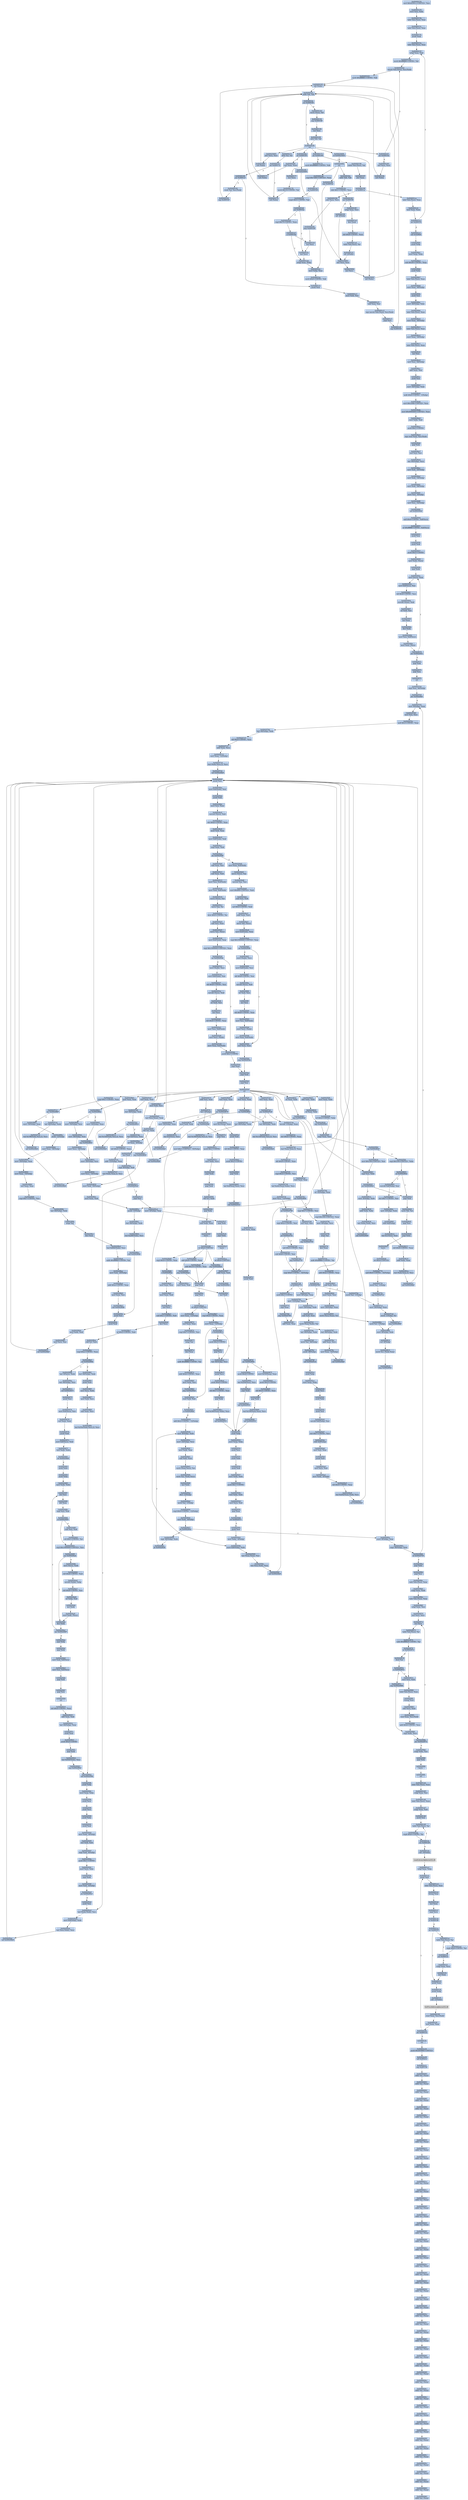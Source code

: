 digraph G {
node[shape=rectangle,style=filled,fillcolor=lightsteelblue,color=lightsteelblue]
bgcolor="transparent"
a0x00400154movl_0x42501cUINT32_esi[label="0x00400154\nmovl $0x42501c<UINT32>, %esi"];
a0x00400159movl_esi_ebx[label="0x00400159\nmovl %esi, %ebx"];
a0x0040015blodsl_ds_esi__eax[label="0x0040015b\nlodsl %ds:(%esi), %eax"];
a0x0040015clodsl_ds_esi__eax[label="0x0040015c\nlodsl %ds:(%esi), %eax"];
a0x0040015dpushl_eax[label="0x0040015d\npushl %eax"];
a0x0040015elodsl_ds_esi__eax[label="0x0040015e\nlodsl %ds:(%esi), %eax"];
a0x0040015fxchgl_eax_edi[label="0x0040015f\nxchgl %eax, %edi"];
a0x00400160movb_0xffffff80UINT8_dl[label="0x00400160\nmovb $0xffffff80<UINT8>, %dl"];
a0x00400162movsb_ds_esi__es_edi_[label="0x00400162\nmovsb %ds:(%esi), %es:(%edi)"];
a0x00400163movb_0xffffff80UINT8_dh[label="0x00400163\nmovb $0xffffff80<UINT8>, %dh"];
a0x00400165call_ebx_[label="0x00400165\ncall (%ebx)"];
a0x0040012caddb_dl_dl[label="0x0040012c\naddb %dl, %dl"];
a0x0040012ejne_0x40010b[label="0x0040012e\njne 0x40010b"];
a0x00400130movb_esi__dl[label="0x00400130\nmovb (%esi), %dl"];
a0x00400132jmp_0x400108[label="0x00400132\njmp 0x400108"];
a0x00400108incl_esi[label="0x00400108\nincl %esi"];
a0x00400109adcb_dl_dl[label="0x00400109\nadcb %dl, %dl"];
a0x0040010bret[label="0x0040010b\nret"];
a0x00400167jae_0x400162[label="0x00400167\njae 0x400162"];
a0x00400169xorl_ecx_ecx[label="0x00400169\nxorl %ecx, %ecx"];
a0x0040016bcall_ebx_[label="0x0040016b\ncall (%ebx)"];
a0x0040016djae_0x400185[label="0x0040016d\njae 0x400185"];
a0x0040016fxorl_eax_eax[label="0x0040016f\nxorl %eax, %eax"];
a0x00400171call_ebx_[label="0x00400171\ncall (%ebx)"];
a0x00400173jae_0x400196[label="0x00400173\njae 0x400196"];
a0x00400175movb_0xffffff80UINT8_dh[label="0x00400175\nmovb $0xffffff80<UINT8>, %dh"];
a0x00400177incl_ecx[label="0x00400177\nincl %ecx"];
a0x00400178movb_0x10UINT8_al[label="0x00400178\nmovb $0x10<UINT8>, %al"];
a0x0040017acall_ebx_[label="0x0040017a\ncall (%ebx)"];
a0x0040017cadcb_al_al[label="0x0040017c\nadcb %al, %al"];
a0x0040017ejae_0x40017a[label="0x0040017e\njae 0x40017a"];
a0x00400180jne_0x4001c0[label="0x00400180\njne 0x4001c0"];
a0x00400182stosb_al_es_edi_[label="0x00400182\nstosb %al, %es:(%edi)"];
a0x00400183jmp_0x400165[label="0x00400183\njmp 0x400165"];
a0x004001c0pushl_esi[label="0x004001c0\npushl %esi"];
a0x004001c1movl_edi_esi[label="0x004001c1\nmovl %edi, %esi"];
a0x004001c3subl_eax_esi[label="0x004001c3\nsubl %eax, %esi"];
a0x004001c5repz_movsb_ds_esi__es_edi_[label="0x004001c5\nrepz movsb %ds:(%esi), %es:(%edi)"];
a0x004001c7popl_esi[label="0x004001c7\npopl %esi"];
a0x004001c8jmp_0x400165[label="0x004001c8\njmp 0x400165"];
a0x00400196lodsb_ds_esi__al[label="0x00400196\nlodsb %ds:(%esi), %al"];
a0x00400197shrl_eax[label="0x00400197\nshrl %eax"];
a0x00400199je_0x4001ca[label="0x00400199\nje 0x4001ca"];
a0x0040019badcl_ecx_ecx[label="0x0040019b\nadcl %ecx, %ecx"];
a0x0040019djmp_0x4001b9[label="0x0040019d\njmp 0x4001b9"];
a0x004001b9incl_ecx[label="0x004001b9\nincl %ecx"];
a0x004001baincl_ecx[label="0x004001ba\nincl %ecx"];
a0x004001bbxchgl_eax_ebp[label="0x004001bb\nxchgl %eax, %ebp"];
a0x004001bcmovl_ebp_eax[label="0x004001bc\nmovl %ebp, %eax"];
a0x004001bemovb_0x0UINT8_dh[label="0x004001be\nmovb $0x0<UINT8>, %dh"];
a0x00400185call_0x425000[label="0x00400185\ncall 0x425000"];
a0x00425000xorl_ecx_ecx[label="0x00425000\nxorl %ecx, %ecx"];
a0x00425002incl_ecx[label="0x00425002\nincl %ecx"];
a0x00425003call_ebx_[label="0x00425003\ncall (%ebx)"];
a0x00425005adcl_ecx_ecx[label="0x00425005\nadcl %ecx, %ecx"];
a0x00425007call_ebx_[label="0x00425007\ncall (%ebx)"];
a0x00425009jb_0x00425003[label="0x00425009\njb 0x00425003"];
a0x0042500bret[label="0x0042500b\nret"];
a0x0040018aaddb_dh_dh[label="0x0040018a\naddb %dh, %dh"];
a0x0040018csbbl_0x1UINT8_ecx[label="0x0040018c\nsbbl $0x1<UINT8>, %ecx"];
a0x0040018fjne_0x40019f[label="0x0040018f\njne 0x40019f"];
a0x0040019fxchgl_eax_ecx[label="0x0040019f\nxchgl %eax, %ecx"];
a0x004001a0decl_eax[label="0x004001a0\ndecl %eax"];
a0x004001a1shll_0x8UINT8_eax[label="0x004001a1\nshll $0x8<UINT8>, %eax"];
a0x004001a4lodsb_ds_esi__al[label="0x004001a4\nlodsb %ds:(%esi), %al"];
a0x004001a5call__4ebx_[label="0x004001a5\ncall -4(%ebx)"];
a0x004001a8cmpl_0x7d00UINT32_eax[label="0x004001a8\ncmpl $0x7d00<UINT32>, %eax"];
a0x004001adjae_0x4001b9[label="0x004001ad\njae 0x4001b9"];
a0x004001afcmpb_0x5UINT8_ah[label="0x004001af\ncmpb $0x5<UINT8>, %ah"];
a0x004001b2jae_0x4001ba[label="0x004001b2\njae 0x4001ba"];
a0x004001b4cmpl_0x7fUINT8_eax[label="0x004001b4\ncmpl $0x7f<UINT8>, %eax"];
a0x004001b7ja_0x4001bb[label="0x004001b7\nja 0x4001bb"];
a0x00400191call__4ebx_[label="0x00400191\ncall -4(%ebx)"];
a0x00400194jmp_0x4001bc[label="0x00400194\njmp 0x4001bc"];
a0x004001calodsl_ds_esi__eax[label="0x004001ca\nlodsl %ds:(%esi), %eax"];
a0x004001cbtestl_eax_eax[label="0x004001cb\ntestl %eax, %eax"];
a0x004001cdjne_0x40015f[label="0x004001cd\njne 0x40015f"];
a0x004001cfcall_0x42f6b0[label="0x004001cf\ncall 0x42f6b0"];
a0x0042f6b0pushl_ebp[label="0x0042f6b0\npushl %ebp"];
a0x0042f6b1movl_esp_ebp[label="0x0042f6b1\nmovl %esp, %ebp"];
a0x0042f6b3subl_0x40UINT8_esp[label="0x0042f6b3\nsubl $0x40<UINT8>, %esp"];
a0x0042f6b6pushl_ebx[label="0x0042f6b6\npushl %ebx"];
a0x0042f6b7lodsl_ds_esi__eax[label="0x0042f6b7\nlodsl %ds:(%esi), %eax"];
a0x0042f6b8movl_eax__40ebp_[label="0x0042f6b8\nmovl %eax, -40(%ebp)"];
a0x0042f6bbpushl_esi[label="0x0042f6bb\npushl %esi"];
a0x0042f6bcmovl__40ebp__ebx[label="0x0042f6bc\nmovl -40(%ebp), %ebx"];
a0x0042f6bflodsl_ds_esi__eax[label="0x0042f6bf\nlodsl %ds:(%esi), %eax"];
a0x0042f6c0movl_eax__40ebp_[label="0x0042f6c0\nmovl %eax, -40(%ebp)"];
a0x0042f6c3lodsl_ds_esi__eax[label="0x0042f6c3\nlodsl %ds:(%esi), %eax"];
a0x0042f6c4movl_eax__24ebp_[label="0x0042f6c4\nmovl %eax, -24(%ebp)"];
a0x0042f6c7lodsl_ds_esi__eax[label="0x0042f6c7\nlodsl %ds:(%esi), %eax"];
a0x0042f6c8incl_esi[label="0x0042f6c8\nincl %esi"];
a0x0042f6c9movl_esi__44ebp_[label="0x0042f6c9\nmovl %esi, -44(%ebp)"];
a0x0042f6ccaddl_eax_esi[label="0x0042f6cc\naddl %eax, %esi"];
a0x0042f6cepushl_esi[label="0x0042f6ce\npushl %esi"];
a0x0042f6cfmovl__44ebp__edx[label="0x0042f6cf\nmovl -44(%ebp), %edx"];
a0x0042f6d2andb_0x0UINT8__1ebp_[label="0x0042f6d2\nandb $0x0<UINT8>, -1(%ebp)"];
a0x0042f6d6movl_0x1b9bUINT32_ecx[label="0x0042f6d6\nmovl $0x1b9b<UINT32>, %ecx"];
a0x0042f6dbmovl_0x4000400UINT32_eax[label="0x0042f6db\nmovl $0x4000400<UINT32>, %eax"];
a0x0042f6e0movl_ebx_edi[label="0x0042f6e0\nmovl %ebx, %edi"];
a0x0042f6e2pushl_0x1UINT8[label="0x0042f6e2\npushl $0x1<UINT8>"];
a0x0042f6e4repz_stosl_eax_es_edi_[label="0x0042f6e4\nrepz stosl %eax, %es:(%edi)"];
a0x0042f6e6popl_edi[label="0x0042f6e6\npopl %edi"];
a0x0042f6e7xorl_esi_esi[label="0x0042f6e7\nxorl %esi, %esi"];
a0x0042f6e9leal__64ebp__ecx[label="0x0042f6e9\nleal -64(%ebp), %ecx"];
a0x0042f6ecmovl_edi__20ebp_[label="0x0042f6ec\nmovl %edi, -20(%ebp)"];
a0x0042f6efmovl_edi__16ebp_[label="0x0042f6ef\nmovl %edi, -16(%ebp)"];
a0x0042f6f2movl_edi__36ebp_[label="0x0042f6f2\nmovl %edi, -36(%ebp)"];
a0x0042f6f5movl_esi__8ebp_[label="0x0042f6f5\nmovl %esi, -8(%ebp)"];
a0x0042f6f8movl_esi__32ebp_[label="0x0042f6f8\nmovl %esi, -32(%ebp)"];
a0x0042f6fbcall_0x0042f44d[label="0x0042f6fb\ncall 0x0042f44d"];
a0x0042f44dandl_0x0UINT8_0x8ecx_[label="0x0042f44d\nandl $0x0<UINT8>, 0x8(%ecx)"];
a0x0042f451orl_0xffffffffUINT8_0x4ecx_[label="0x0042f451\norl $0xffffffff<UINT8>, 0x4(%ecx)"];
a0x0042f455pushl_esi[label="0x0042f455\npushl %esi"];
a0x0042f456pushl_edi[label="0x0042f456\npushl %edi"];
a0x0042f457pushl_0x5UINT8[label="0x0042f457\npushl $0x5<UINT8>"];
a0x0042f459movl_edx_ecx_[label="0x0042f459\nmovl %edx, (%ecx)"];
a0x0042f45bpopl_edx[label="0x0042f45b\npopl %edx"];
a0x0042f45cmovl_ecx__eax[label="0x0042f45c\nmovl (%ecx), %eax"];
a0x0042f45emovl_0x8ecx__esi[label="0x0042f45e\nmovl 0x8(%ecx), %esi"];
a0x0042f461shll_0x8UINT8_esi[label="0x0042f461\nshll $0x8<UINT8>, %esi"];
a0x0042f464movzbl_eax__edi[label="0x0042f464\nmovzbl (%eax), %edi"];
a0x0042f467orl_edi_esi[label="0x0042f467\norl %edi, %esi"];
a0x0042f469incl_eax[label="0x0042f469\nincl %eax"];
a0x0042f46adecl_edx[label="0x0042f46a\ndecl %edx"];
a0x0042f46bmovl_esi_0x8ecx_[label="0x0042f46b\nmovl %esi, 0x8(%ecx)"];
a0x0042f46emovl_eax_ecx_[label="0x0042f46e\nmovl %eax, (%ecx)"];
a0x0042f470jne_0x0042f45c[label="0x0042f470\njne 0x0042f45c"];
a0x0042f472popl_edi[label="0x0042f472\npopl %edi"];
a0x0042f473popl_esi[label="0x0042f473\npopl %esi"];
a0x0042f474ret[label="0x0042f474\nret"];
a0x0042f700cmpl_esi__40ebp_[label="0x0042f700\ncmpl %esi, -40(%ebp)"];
a0x0042f703jbe_0x0042f6bf[label="0x0042f703\njbe 0x0042f6bf"];
a0x0042f705movl__8ebp__eax[label="0x0042f705\nmovl -8(%ebp), %eax"];
a0x0042f708movl_esi_ecx[label="0x0042f708\nmovl %esi, %ecx"];
a0x0042f70aandl_0x3UINT8_eax[label="0x0042f70a\nandl $0x3<UINT8>, %eax"];
a0x0042f70dleal__64ebp__edx[label="0x0042f70d\nleal -64(%ebp), %edx"];
a0x0042f710shll_0x4UINT8_ecx[label="0x0042f710\nshll $0x4<UINT8>, %ecx"];
a0x0042f713addl_eax_ecx[label="0x0042f713\naddl %eax, %ecx"];
a0x0042f715movl_eax__12ebp_[label="0x0042f715\nmovl %eax, -12(%ebp)"];
a0x0042f718leal_ebxecx2__ecx[label="0x0042f718\nleal (%ebx,%ecx,2), %ecx"];
a0x0042f71bcall_0x0042f4b9[label="0x0042f71b\ncall 0x0042f4b9"];
a0x0042f4b9pushl_esi[label="0x0042f4b9\npushl %esi"];
a0x0042f4bamovl_0x4edx__esi[label="0x0042f4ba\nmovl 0x4(%edx), %esi"];
a0x0042f4bdpushl_edi[label="0x0042f4bd\npushl %edi"];
a0x0042f4bemovl_esi_eax[label="0x0042f4be\nmovl %esi, %eax"];
a0x0042f4c0movzwl_ecx__edi[label="0x0042f4c0\nmovzwl (%ecx), %edi"];
a0x0042f4c3shrl_0xbUINT8_eax[label="0x0042f4c3\nshrl $0xb<UINT8>, %eax"];
a0x0042f4c6imull_edi_eax[label="0x0042f4c6\nimull %edi, %eax"];
a0x0042f4c9movl_0x8edx__edi[label="0x0042f4c9\nmovl 0x8(%edx), %edi"];
a0x0042f4cccmpl_eax_edi[label="0x0042f4cc\ncmpl %eax, %edi"];
a0x0042f4cejae_0x0042f50f[label="0x0042f4ce\njae 0x0042f50f"];
a0x0042f4d0movl_eax_0x4edx_[label="0x0042f4d0\nmovl %eax, 0x4(%edx)"];
a0x0042f4d3movw_ecx__ax[label="0x0042f4d3\nmovw (%ecx), %ax"];
a0x0042f4d6movzwl_ax_esi[label="0x0042f4d6\nmovzwl %ax, %esi"];
a0x0042f4d9movl_0x800UINT32_edi[label="0x0042f4d9\nmovl $0x800<UINT32>, %edi"];
a0x0042f4desubl_esi_edi[label="0x0042f4de\nsubl %esi, %edi"];
a0x0042f4e0sarl_0x5UINT8_edi[label="0x0042f4e0\nsarl $0x5<UINT8>, %edi"];
a0x0042f4e3addl_eax_edi[label="0x0042f4e3\naddl %eax, %edi"];
a0x0042f4e5movw_di_ecx_[label="0x0042f4e5\nmovw %di, (%ecx)"];
a0x0042f4e8movl_0x4edx__eax[label="0x0042f4e8\nmovl 0x4(%edx), %eax"];
a0x0042f4ebcmpl_0x1000000UINT32_eax[label="0x0042f4eb\ncmpl $0x1000000<UINT32>, %eax"];
a0x0042f4f0jae_0x0042f50b[label="0x0042f4f0\njae 0x0042f50b"];
a0x0042f50bxorl_eax_eax[label="0x0042f50b\nxorl %eax, %eax"];
a0x0042f50djmp_0x0042f54e[label="0x0042f50d\njmp 0x0042f54e"];
a0x0042f54epopl_edi[label="0x0042f54e\npopl %edi"];
a0x0042f54fpopl_esi[label="0x0042f54f\npopl %esi"];
a0x0042f550ret[label="0x0042f550\nret"];
a0x0042f720testl_eax_eax[label="0x0042f720\ntestl %eax, %eax"];
a0x0042f722jne_0x0042f7a9[label="0x0042f722\njne 0x0042f7a9"];
a0x0042f728movzbl__1ebp__eax[label="0x0042f728\nmovzbl -1(%ebp), %eax"];
a0x0042f72cshrl_0x4UINT8_eax[label="0x0042f72c\nshrl $0x4<UINT8>, %eax"];
a0x0042f72fleal_eaxeax2__eax[label="0x0042f72f\nleal (%eax,%eax,2), %eax"];
a0x0042f732shll_0x9UINT8_eax[label="0x0042f732\nshll $0x9<UINT8>, %eax"];
a0x0042f735cmpl_0x4UINT8_esi[label="0x0042f735\ncmpl $0x4<UINT8>, %esi"];
a0x0042f738leal_0xe6ceaxebx__ecx[label="0x0042f738\nleal 0xe6c(%eax,%ebx), %ecx"];
a0x0042f73fmovl_ecx__12ebp_[label="0x0042f73f\nmovl %ecx, -12(%ebp)"];
a0x0042f742jnl_0x0042f748[label="0x0042f742\njnl 0x0042f748"];
a0x0042f744xorl_esi_esi[label="0x0042f744\nxorl %esi, %esi"];
a0x0042f746jmp_0x0042f755[label="0x0042f746\njmp 0x0042f755"];
a0x0042f755cmpl_0x0UINT8__32ebp_[label="0x0042f755\ncmpl $0x0<UINT8>, -32(%ebp)"];
a0x0042f759je_0x0042f77d[label="0x0042f759\nje 0x0042f77d"];
a0x0042f77dpushl_0x1UINT8[label="0x0042f77d\npushl $0x1<UINT8>"];
a0x0042f77fpopl_eax[label="0x0042f77f\npopl %eax"];
a0x0042f780jmp_0x0042f785[label="0x0042f780\njmp 0x0042f785"];
a0x0042f785addl_eax_eax[label="0x0042f785\naddl %eax, %eax"];
a0x0042f787leal__64ebp__edx[label="0x0042f787\nleal -64(%ebp), %edx"];
a0x0042f78aaddl_eax_ecx[label="0x0042f78a\naddl %eax, %ecx"];
a0x0042f78cmovl_eax__52ebp_[label="0x0042f78c\nmovl %eax, -52(%ebp)"];
a0x0042f78fcall_0x0042f4b9[label="0x0042f78f\ncall 0x0042f4b9"];
a0x0042f794orl__52ebp__eax[label="0x0042f794\norl -52(%ebp), %eax"];
a0x0042f797cmpl_0x100UINT32_eax[label="0x0042f797\ncmpl $0x100<UINT32>, %eax"];
a0x0042f79cjl_0x0042f782[label="0x0042f79c\njl 0x0042f782"];
a0x0042f782movl__12ebp__ecx[label="0x0042f782\nmovl -12(%ebp), %ecx"];
a0x0042f4f2movl_edx__ecx[label="0x0042f4f2\nmovl (%edx), %ecx"];
a0x0042f4f4movl_0x8edx__esi[label="0x0042f4f4\nmovl 0x8(%edx), %esi"];
a0x0042f4f7shll_0x8UINT8_esi[label="0x0042f4f7\nshll $0x8<UINT8>, %esi"];
a0x0042f4famovzbl_ecx__edi[label="0x0042f4fa\nmovzbl (%ecx), %edi"];
a0x0042f4fdorl_edi_esi[label="0x0042f4fd\norl %edi, %esi"];
a0x0042f4ffincl_ecx[label="0x0042f4ff\nincl %ecx"];
a0x0042f500shll_0x8UINT8_eax[label="0x0042f500\nshll $0x8<UINT8>, %eax"];
a0x0042f503movl_esi_0x8edx_[label="0x0042f503\nmovl %esi, 0x8(%edx)"];
a0x0042f506movl_ecx_edx_[label="0x0042f506\nmovl %ecx, (%edx)"];
a0x0042f508movl_eax_0x4edx_[label="0x0042f508\nmovl %eax, 0x4(%edx)"];
a0x0042f79emovb_al__1ebp_[label="0x0042f79e\nmovb %al, -1(%ebp)"];
a0x0042f7a1movl__24ebp__eax[label="0x0042f7a1\nmovl -24(%ebp), %eax"];
a0x0042f7a4movb__1ebp__cl[label="0x0042f7a4\nmovb -1(%ebp), %cl"];
a0x0042f7a7jmp_0x0042f80f[label="0x0042f7a7\njmp 0x0042f80f"];
a0x0042f80fmovl__8ebp__edx[label="0x0042f80f\nmovl -8(%ebp), %edx"];
a0x0042f812incl__8ebp_[label="0x0042f812\nincl -8(%ebp)"];
a0x0042f815movb_cl_edxeax_[label="0x0042f815\nmovb %cl, (%edx,%eax)"];
a0x0042f818jmp_0x0042f95e[label="0x0042f818\njmp 0x0042f95e"];
a0x0042f95emovl__8ebp__eax[label="0x0042f95e\nmovl -8(%ebp), %eax"];
a0x0042f961cmpl__40ebp__eax[label="0x0042f961\ncmpl -40(%ebp), %eax"];
a0x0042f964jb_0x0042f705[label="0x0042f964\njb 0x0042f705"];
a0x0042f50fsubl_eax_esi[label="0x0042f50f\nsubl %eax, %esi"];
a0x0042f511subl_eax_edi[label="0x0042f511\nsubl %eax, %edi"];
a0x0042f513movl_esi_0x4edx_[label="0x0042f513\nmovl %esi, 0x4(%edx)"];
a0x0042f516movl_edi_0x8edx_[label="0x0042f516\nmovl %edi, 0x8(%edx)"];
a0x0042f519movw_ecx__ax[label="0x0042f519\nmovw (%ecx), %ax"];
a0x0042f51cmovw_ax_si[label="0x0042f51c\nmovw %ax, %si"];
a0x0042f51fshrw_0x5UINT8_si[label="0x0042f51f\nshrw $0x5<UINT8>, %si"];
a0x0042f523subl_esi_eax[label="0x0042f523\nsubl %esi, %eax"];
a0x0042f525movw_ax_ecx_[label="0x0042f525\nmovw %ax, (%ecx)"];
a0x0042f528movl_0x4edx__eax[label="0x0042f528\nmovl 0x4(%edx), %eax"];
a0x0042f52bcmpl_0x1000000UINT32_eax[label="0x0042f52b\ncmpl $0x1000000<UINT32>, %eax"];
a0x0042f530jae_0x0042f54b[label="0x0042f530\njae 0x0042f54b"];
a0x0042f54bpushl_0x1UINT8[label="0x0042f54b\npushl $0x1<UINT8>"];
a0x0042f54dpopl_eax[label="0x0042f54d\npopl %eax"];
a0x0042f7a9leal__64ebp__edx[label="0x0042f7a9\nleal -64(%ebp), %edx"];
a0x0042f7acleal_0x180ebxesi2__ecx[label="0x0042f7ac\nleal 0x180(%ebx,%esi,2), %ecx"];
a0x0042f7b3movl_0x1UINT32__32ebp_[label="0x0042f7b3\nmovl $0x1<UINT32>, -32(%ebp)"];
a0x0042f7bacall_0x0042f4b9[label="0x0042f7ba\ncall 0x0042f4b9"];
a0x0042f7bfcmpl_0x1UINT8_eax[label="0x0042f7bf\ncmpl $0x1<UINT8>, %eax"];
a0x0042f7c2jne_0x0042f887[label="0x0042f7c2\njne 0x0042f887"];
a0x0042f7c8leal__64ebp__edx[label="0x0042f7c8\nleal -64(%ebp), %edx"];
a0x0042f7cbleal_0x198ebxesi2__ecx[label="0x0042f7cb\nleal 0x198(%ebx,%esi,2), %ecx"];
a0x0042f7d2call_0x0042f4b9[label="0x0042f7d2\ncall 0x0042f4b9"];
a0x0042f7d7testl_eax_eax[label="0x0042f7d7\ntestl %eax, %eax"];
a0x0042f7d9leal__64ebp__edx[label="0x0042f7d9\nleal -64(%ebp), %edx"];
a0x0042f7dcjne_0x0042f81d[label="0x0042f7dc\njne 0x0042f81d"];
a0x0042f7deleal_0xfesi__eax[label="0x0042f7de\nleal 0xf(%esi), %eax"];
a0x0042f7e1shll_0x4UINT8_eax[label="0x0042f7e1\nshll $0x4<UINT8>, %eax"];
a0x0042f7e4addl__12ebp__eax[label="0x0042f7e4\naddl -12(%ebp), %eax"];
a0x0042f7e7leal_ebxeax2__ecx[label="0x0042f7e7\nleal (%ebx,%eax,2), %ecx"];
a0x0042f7eacall_0x0042f4b9[label="0x0042f7ea\ncall 0x0042f4b9"];
a0x0042f7eftestl_eax_eax[label="0x0042f7ef\ntestl %eax, %eax"];
a0x0042f7f1jne_0x0042f85e[label="0x0042f7f1\njne 0x0042f85e"];
a0x0042f85epushl__12ebp_[label="0x0042f85e\npushl -12(%ebp)"];
a0x0042f861leal__64ebp__edx[label="0x0042f861\nleal -64(%ebp), %edx"];
a0x0042f864leal_0xa68ebx__ecx[label="0x0042f864\nleal 0xa68(%ebx), %ecx"];
a0x0042f86acall_0x0042f64b[label="0x0042f86a\ncall 0x0042f64b"];
a0x0042f64bpushl_esi[label="0x0042f64b\npushl %esi"];
a0x0042f64cpushl_edi[label="0x0042f64c\npushl %edi"];
a0x0042f64dmovl_edx_edi[label="0x0042f64d\nmovl %edx, %edi"];
a0x0042f64fmovl_ecx_esi[label="0x0042f64f\nmovl %ecx, %esi"];
a0x0042f651call_0x0042f4b9[label="0x0042f651\ncall 0x0042f4b9"];
a0x0042f656testl_eax_eax[label="0x0042f656\ntestl %eax, %eax"];
a0x0042f658jne_0x0042f670[label="0x0042f658\njne 0x0042f670"];
a0x0042f670movl_edi_edx[label="0x0042f670\nmovl %edi, %edx"];
a0x0042f672leal_0x2esi__ecx[label="0x0042f672\nleal 0x2(%esi), %ecx"];
a0x0042f675call_0x0042f4b9[label="0x0042f675\ncall 0x0042f4b9"];
a0x0042f67atestl_eax_eax[label="0x0042f67a\ntestl %eax, %eax"];
a0x0042f67cpushl_edi[label="0x0042f67c\npushl %edi"];
a0x0042f67djne_0x0042f69a[label="0x0042f67d\njne 0x0042f69a"];
a0x0042f69apushl_0x8UINT8[label="0x0042f69a\npushl $0x8<UINT8>"];
a0x0042f69cleal_0x204esi__ecx[label="0x0042f69c\nleal 0x204(%esi), %ecx"];
a0x0042f6a2popl_edx[label="0x0042f6a2\npopl %edx"];
a0x0042f6a3call_0x0042f551[label="0x0042f6a3\ncall 0x0042f551"];
a0x0042f551pushl_ebp[label="0x0042f551\npushl %ebp"];
a0x0042f552movl_esp_ebp[label="0x0042f552\nmovl %esp, %ebp"];
a0x0042f554pushl_ecx[label="0x0042f554\npushl %ecx"];
a0x0042f555pushl_ebx[label="0x0042f555\npushl %ebx"];
a0x0042f556pushl_edi[label="0x0042f556\npushl %edi"];
a0x0042f557movl_edx_ebx[label="0x0042f557\nmovl %edx, %ebx"];
a0x0042f559pushl_0x1UINT8[label="0x0042f559\npushl $0x1<UINT8>"];
a0x0042f55btestl_ebx_ebx[label="0x0042f55b\ntestl %ebx, %ebx"];
a0x0042f55dmovl_ecx_edi[label="0x0042f55d\nmovl %ecx, %edi"];
a0x0042f55fpopl_eax[label="0x0042f55f\npopl %eax"];
a0x0042f560jle_0x0042f57c[label="0x0042f560\njle 0x0042f57c"];
a0x0042f562pushl_esi[label="0x0042f562\npushl %esi"];
a0x0042f563movl_ebx__4ebp_[label="0x0042f563\nmovl %ebx, -4(%ebp)"];
a0x0042f566movl_0x8ebp__edx[label="0x0042f566\nmovl 0x8(%ebp), %edx"];
a0x0042f569leal_eaxeax__esi[label="0x0042f569\nleal (%eax,%eax), %esi"];
a0x0042f56cleal_esiedi__ecx[label="0x0042f56c\nleal (%esi,%edi), %ecx"];
a0x0042f56fcall_0x0042f4b9[label="0x0042f56f\ncall 0x0042f4b9"];
a0x0042f532movl_edx__ecx[label="0x0042f532\nmovl (%edx), %ecx"];
a0x0042f534movl_0x8edx__esi[label="0x0042f534\nmovl 0x8(%edx), %esi"];
a0x0042f537shll_0x8UINT8_esi[label="0x0042f537\nshll $0x8<UINT8>, %esi"];
a0x0042f53amovzbl_ecx__edi[label="0x0042f53a\nmovzbl (%ecx), %edi"];
a0x0042f53dorl_edi_esi[label="0x0042f53d\norl %edi, %esi"];
a0x0042f53fincl_ecx[label="0x0042f53f\nincl %ecx"];
a0x0042f540shll_0x8UINT8_eax[label="0x0042f540\nshll $0x8<UINT8>, %eax"];
a0x0042f543movl_esi_0x8edx_[label="0x0042f543\nmovl %esi, 0x8(%edx)"];
a0x0042f546movl_ecx_edx_[label="0x0042f546\nmovl %ecx, (%edx)"];
a0x0042f548movl_eax_0x4edx_[label="0x0042f548\nmovl %eax, 0x4(%edx)"];
a0x0042f574addl_esi_eax[label="0x0042f574\naddl %esi, %eax"];
a0x0042f576decl__4ebp_[label="0x0042f576\ndecl -4(%ebp)"];
a0x0042f579jne_0x0042f566[label="0x0042f579\njne 0x0042f566"];
a0x0042f57bpopl_esi[label="0x0042f57b\npopl %esi"];
a0x0042f57cpushl_0x1UINT8[label="0x0042f57c\npushl $0x1<UINT8>"];
a0x0042f57emovl_ebx_ecx[label="0x0042f57e\nmovl %ebx, %ecx"];
a0x0042f580popl_edx[label="0x0042f580\npopl %edx"];
a0x0042f581popl_edi[label="0x0042f581\npopl %edi"];
a0x0042f582shll_cl_edx[label="0x0042f582\nshll %cl, %edx"];
a0x0042f584popl_ebx[label="0x0042f584\npopl %ebx"];
a0x0042f585subl_edx_eax[label="0x0042f585\nsubl %edx, %eax"];
a0x0042f587leave_[label="0x0042f587\nleave "];
a0x0042f588ret_0x4UINT16[label="0x0042f588\nret $0x4<UINT16>"];
a0x0042f6a8addl_0x10UINT8_eax[label="0x0042f6a8\naddl $0x10<UINT8>, %eax"];
a0x0042f6abpopl_edi[label="0x0042f6ab\npopl %edi"];
a0x0042f6acpopl_esi[label="0x0042f6ac\npopl %esi"];
a0x0042f6adret_0x4UINT16[label="0x0042f6ad\nret $0x4<UINT16>"];
a0x0042f86fmovl_eax__12ebp_[label="0x0042f86f\nmovl %eax, -12(%ebp)"];
a0x0042f872xorl_eax_eax[label="0x0042f872\nxorl %eax, %eax"];
a0x0042f874cmpl_0x7UINT8_esi[label="0x0042f874\ncmpl $0x7<UINT8>, %esi"];
a0x0042f877setge_al[label="0x0042f877\nsetge %al"];
a0x0042f87adecl_eax[label="0x0042f87a\ndecl %eax"];
a0x0042f87bandb_0xfffffffdUINT8_al[label="0x0042f87b\nandb $0xfffffffd<UINT8>, %al"];
a0x0042f87daddl_0xbUINT8_eax[label="0x0042f87d\naddl $0xb<UINT8>, %eax"];
a0x0042f880movl_eax_esi[label="0x0042f880\nmovl %eax, %esi"];
a0x0042f882jmp_0x0042f92d[label="0x0042f882\njmp 0x0042f92d"];
a0x0042f92dtestl_edi_edi[label="0x0042f92d\ntestl %edi, %edi"];
a0x0042f92fje_0x0042f6bf[label="0x0042f92f\nje 0x0042f6bf"];
a0x0042f935addl_0x2UINT8__12ebp_[label="0x0042f935\naddl $0x2<UINT8>, -12(%ebp)"];
a0x0042f939movl__8ebp__edx[label="0x0042f939\nmovl -8(%ebp), %edx"];
a0x0042f93cmovl__24ebp__ecx[label="0x0042f93c\nmovl -24(%ebp), %ecx"];
a0x0042f93fmovl_edx_eax[label="0x0042f93f\nmovl %edx, %eax"];
a0x0042f941subl_edi_eax[label="0x0042f941\nsubl %edi, %eax"];
a0x0042f943movb_eaxecx__al[label="0x0042f943\nmovb (%eax,%ecx), %al"];
a0x0042f946movb_al_edxecx_[label="0x0042f946\nmovb %al, (%edx,%ecx)"];
a0x0042f949incl_edx[label="0x0042f949\nincl %edx"];
a0x0042f94adecl__12ebp_[label="0x0042f94a\ndecl -12(%ebp)"];
a0x0042f94dmovb_al__1ebp_[label="0x0042f94d\nmovb %al, -1(%ebp)"];
a0x0042f950cmpl_0x0UINT8__12ebp_[label="0x0042f950\ncmpl $0x0<UINT8>, -12(%ebp)"];
a0x0042f954movl_edx__8ebp_[label="0x0042f954\nmovl %edx, -8(%ebp)"];
a0x0042f957jle_0x0042f95e[label="0x0042f957\njle 0x0042f95e"];
a0x0042f959cmpl__40ebp__edx[label="0x0042f959\ncmpl -40(%ebp), %edx"];
a0x0042f95cjb_0x0042f939[label="0x0042f95c\njb 0x0042f939"];
a0x0042f748cmpl_0xaUINT8_esi[label="0x0042f748\ncmpl $0xa<UINT8>, %esi"];
a0x0042f74bjnl_0x0042f752[label="0x0042f74b\njnl 0x0042f752"];
a0x0042f752subl_0x6UINT8_esi[label="0x0042f752\nsubl $0x6<UINT8>, %esi"];
a0x0042f75bmovl__8ebp__eax[label="0x0042f75b\nmovl -8(%ebp), %eax"];
a0x0042f75emovl__24ebp__edx[label="0x0042f75e\nmovl -24(%ebp), %edx"];
a0x0042f761subl_edi_eax[label="0x0042f761\nsubl %edi, %eax"];
a0x0042f763movb_eaxedx__al[label="0x0042f763\nmovb (%eax,%edx), %al"];
a0x0042f766leal__64ebp__edx[label="0x0042f766\nleal -64(%ebp), %edx"];
a0x0042f769movb_al__48ebp_[label="0x0042f769\nmovb %al, -48(%ebp)"];
a0x0042f76cpushl__48ebp_[label="0x0042f76c\npushl -48(%ebp)"];
a0x0042f76fcall_0x0042f5cd[label="0x0042f76f\ncall 0x0042f5cd"];
a0x0042f5cdpushl_ebp[label="0x0042f5cd\npushl %ebp"];
a0x0042f5cemovl_esp_ebp[label="0x0042f5ce\nmovl %esp, %ebp"];
a0x0042f5d0pushl_ecx[label="0x0042f5d0\npushl %ecx"];
a0x0042f5d1pushl_ebx[label="0x0042f5d1\npushl %ebx"];
a0x0042f5d2pushl_esi[label="0x0042f5d2\npushl %esi"];
a0x0042f5d3movzbl_0x8ebp__esi[label="0x0042f5d3\nmovzbl 0x8(%ebp), %esi"];
a0x0042f5d7shrl_0x7UINT8_esi[label="0x0042f5d7\nshrl $0x7<UINT8>, %esi"];
a0x0042f5dashlb_0x8ebp_[label="0x0042f5da\nshlb 0x8(%ebp)"];
a0x0042f5ddmovl_esi_eax[label="0x0042f5dd\nmovl %esi, %eax"];
a0x0042f5dfpushl_edi[label="0x0042f5df\npushl %edi"];
a0x0042f5e0movl_ecx_edi[label="0x0042f5e0\nmovl %ecx, %edi"];
a0x0042f5e2movl_edx__4ebp_[label="0x0042f5e2\nmovl %edx, -4(%ebp)"];
a0x0042f5e5shll_0x9UINT8_eax[label="0x0042f5e5\nshll $0x9<UINT8>, %eax"];
a0x0042f5e8leal_0x202eaxedi__ecx[label="0x0042f5e8\nleal 0x202(%eax,%edi), %ecx"];
a0x0042f5efcall_0x0042f4b9[label="0x0042f5ef\ncall 0x0042f4b9"];
a0x0042f5f4movl_eax_ebx[label="0x0042f5f4\nmovl %eax, %ebx"];
a0x0042f5f6orl_0x2UINT8_ebx[label="0x0042f5f6\norl $0x2<UINT8>, %ebx"];
a0x0042f5f9cmpl_eax_esi[label="0x0042f5f9\ncmpl %eax, %esi"];
a0x0042f5fbjne_0x0042f628[label="0x0042f5fb\njne 0x0042f628"];
a0x0042f5fdcmpl_0x100UINT32_ebx[label="0x0042f5fd\ncmpl $0x100<UINT32>, %ebx"];
a0x0042f603jnl_0x0042f642[label="0x0042f603\njnl 0x0042f642"];
a0x0042f605movzbl_0x8ebp__esi[label="0x0042f605\nmovzbl 0x8(%ebp), %esi"];
a0x0042f609shrl_0x7UINT8_esi[label="0x0042f609\nshrl $0x7<UINT8>, %esi"];
a0x0042f60cmovl__4ebp__edx[label="0x0042f60c\nmovl -4(%ebp), %edx"];
a0x0042f60fshlb_0x8ebp_[label="0x0042f60f\nshlb 0x8(%ebp)"];
a0x0042f612leal_0x1esi__eax[label="0x0042f612\nleal 0x1(%esi), %eax"];
a0x0042f615shll_0x8UINT8_eax[label="0x0042f615\nshll $0x8<UINT8>, %eax"];
a0x0042f618addl_ebx_eax[label="0x0042f618\naddl %ebx, %eax"];
a0x0042f61aleal_edieax2__ecx[label="0x0042f61a\nleal (%edi,%eax,2), %ecx"];
a0x0042f61dcall_0x0042f4b9[label="0x0042f61d\ncall 0x0042f4b9"];
a0x0042f622addl_ebx_ebx[label="0x0042f622\naddl %ebx, %ebx"];
a0x0042f624orl_eax_ebx[label="0x0042f624\norl %eax, %ebx"];
a0x0042f626jmp_0x0042f5f9[label="0x0042f626\njmp 0x0042f5f9"];
a0x0042f628movl_0x100UINT32_esi[label="0x0042f628\nmovl $0x100<UINT32>, %esi"];
a0x0042f62dcmpl_esi_ebx[label="0x0042f62d\ncmpl %esi, %ebx"];
a0x0042f62fjnl_0x0042f642[label="0x0042f62f\njnl 0x0042f642"];
a0x0042f631movl__4ebp__edx[label="0x0042f631\nmovl -4(%ebp), %edx"];
a0x0042f634addl_ebx_ebx[label="0x0042f634\naddl %ebx, %ebx"];
a0x0042f636leal_ebxedi__ecx[label="0x0042f636\nleal (%ebx,%edi), %ecx"];
a0x0042f639call_0x0042f4b9[label="0x0042f639\ncall 0x0042f4b9"];
a0x0042f63eorl_eax_ebx[label="0x0042f63e\norl %eax, %ebx"];
a0x0042f640jmp_0x0042f62d[label="0x0042f640\njmp 0x0042f62d"];
a0x0042f642popl_edi[label="0x0042f642\npopl %edi"];
a0x0042f643movb_bl_al[label="0x0042f643\nmovb %bl, %al"];
a0x0042f645popl_esi[label="0x0042f645\npopl %esi"];
a0x0042f646popl_ebx[label="0x0042f646\npopl %ebx"];
a0x0042f647leave_[label="0x0042f647\nleave "];
a0x0042f648ret_0x4UINT16[label="0x0042f648\nret $0x4<UINT16>"];
a0x0042f774andl_0x0UINT8__32ebp_[label="0x0042f774\nandl $0x0<UINT8>, -32(%ebp)"];
a0x0042f778movb_al__1ebp_[label="0x0042f778\nmovb %al, -1(%ebp)"];
a0x0042f77bjmp_0x0042f7a1[label="0x0042f77b\njmp 0x0042f7a1"];
a0x0042f74dsubl_0x3UINT8_esi[label="0x0042f74d\nsubl $0x3<UINT8>, %esi"];
a0x0042f750jmp_0x0042f755[label="0x0042f750\njmp 0x0042f755"];
a0x0042f887movl__16ebp__eax[label="0x0042f887\nmovl -16(%ebp), %eax"];
a0x0042f88apushl__12ebp_[label="0x0042f88a\npushl -12(%ebp)"];
a0x0042f88dmovl_eax__36ebp_[label="0x0042f88d\nmovl %eax, -36(%ebp)"];
a0x0042f890movl__20ebp__eax[label="0x0042f890\nmovl -20(%ebp), %eax"];
a0x0042f893movl_eax__16ebp_[label="0x0042f893\nmovl %eax, -16(%ebp)"];
a0x0042f896xorl_eax_eax[label="0x0042f896\nxorl %eax, %eax"];
a0x0042f898cmpl_0x7UINT8_esi[label="0x0042f898\ncmpl $0x7<UINT8>, %esi"];
a0x0042f89bleal__64ebp__edx[label="0x0042f89b\nleal -64(%ebp), %edx"];
a0x0042f89esetge_al[label="0x0042f89e\nsetge %al"];
a0x0042f8a1decl_eax[label="0x0042f8a1\ndecl %eax"];
a0x0042f8a2leal_0x664ebx__ecx[label="0x0042f8a2\nleal 0x664(%ebx), %ecx"];
a0x0042f8a8andb_0xfffffffdUINT8_al[label="0x0042f8a8\nandb $0xfffffffd<UINT8>, %al"];
a0x0042f8aamovl_edi__20ebp_[label="0x0042f8aa\nmovl %edi, -20(%ebp)"];
a0x0042f8adaddl_0xaUINT8_eax[label="0x0042f8ad\naddl $0xa<UINT8>, %eax"];
a0x0042f8b0movl_eax_esi[label="0x0042f8b0\nmovl %eax, %esi"];
a0x0042f8b2call_0x0042f64b[label="0x0042f8b2\ncall 0x0042f64b"];
a0x0042f65amovl_0xcesp__eax[label="0x0042f65a\nmovl 0xc(%esp), %eax"];
a0x0042f65epushl_edi[label="0x0042f65e\npushl %edi"];
a0x0042f65fshll_0x4UINT8_eax[label="0x0042f65f\nshll $0x4<UINT8>, %eax"];
a0x0042f662pushl_0x3UINT8[label="0x0042f662\npushl $0x3<UINT8>"];
a0x0042f664popl_edx[label="0x0042f664\npopl %edx"];
a0x0042f665leal_0x4eaxesi__ecx[label="0x0042f665\nleal 0x4(%eax,%esi), %ecx"];
a0x0042f669call_0x0042f551[label="0x0042f669\ncall 0x0042f551"];
a0x0042f66ejmp_0x0042f6ab[label="0x0042f66e\njmp 0x0042f6ab"];
a0x0042f8b7cmpl_0x4UINT8_eax[label="0x0042f8b7\ncmpl $0x4<UINT8>, %eax"];
a0x0042f8bamovl_eax__12ebp_[label="0x0042f8ba\nmovl %eax, -12(%ebp)"];
a0x0042f8bdjl_0x0042f8c2[label="0x0042f8bd\njl 0x0042f8c2"];
a0x0042f8c2leal__64ebp__ecx[label="0x0042f8c2\nleal -64(%ebp), %ecx"];
a0x0042f8c5pushl_ecx[label="0x0042f8c5\npushl %ecx"];
a0x0042f8c6pushl_0x6UINT8[label="0x0042f8c6\npushl $0x6<UINT8>"];
a0x0042f8c8shll_0x7UINT8_eax[label="0x0042f8c8\nshll $0x7<UINT8>, %eax"];
a0x0042f8cbpopl_edx[label="0x0042f8cb\npopl %edx"];
a0x0042f8ccleal_0x360eaxebx__ecx[label="0x0042f8cc\nleal 0x360(%eax,%ebx), %ecx"];
a0x0042f8d3call_0x0042f551[label="0x0042f8d3\ncall 0x0042f551"];
a0x0042f8d8cmpl_0x4UINT8_eax[label="0x0042f8d8\ncmpl $0x4<UINT8>, %eax"];
a0x0042f8dbjl_0x0042f92a[label="0x0042f8db\njl 0x0042f92a"];
a0x0042f92amovl_eax_edi[label="0x0042f92a\nmovl %eax, %edi"];
a0x0042f92cincl_edi[label="0x0042f92c\nincl %edi"];
a0x0042f8ddmovl_eax_ecx[label="0x0042f8dd\nmovl %eax, %ecx"];
a0x0042f8dfmovl_eax_edi[label="0x0042f8df\nmovl %eax, %edi"];
a0x0042f8e1sarl_ecx[label="0x0042f8e1\nsarl %ecx"];
a0x0042f8e3andl_0x1UINT8_edi[label="0x0042f8e3\nandl $0x1<UINT8>, %edi"];
a0x0042f8e6decl_ecx[label="0x0042f8e6\ndecl %ecx"];
a0x0042f8e7orl_0x2UINT8_edi[label="0x0042f8e7\norl $0x2<UINT8>, %edi"];
a0x0042f8eashll_cl_edi[label="0x0042f8ea\nshll %cl, %edi"];
a0x0042f8eccmpl_0xeUINT8_eax[label="0x0042f8ec\ncmpl $0xe<UINT8>, %eax"];
a0x0042f8efjnl_0x0042f90b[label="0x0042f8ef\njnl 0x0042f90b"];
a0x0042f8f1leal__64ebp__edx[label="0x0042f8f1\nleal -64(%ebp), %edx"];
a0x0042f8f4pushl_edx[label="0x0042f8f4\npushl %edx"];
a0x0042f8f5movl_ecx_edx[label="0x0042f8f5\nmovl %ecx, %edx"];
a0x0042f8f7movl_edi_ecx[label="0x0042f8f7\nmovl %edi, %ecx"];
a0x0042f8f9subl_eax_ecx[label="0x0042f8f9\nsubl %eax, %ecx"];
a0x0042f8fbleal_0x55eebxecx2__ecx[label="0x0042f8fb\nleal 0x55e(%ebx,%ecx,2), %ecx"];
a0x0042f902call_0x0042f58b[label="0x0042f902\ncall 0x0042f58b"];
a0x0042f58bpushl_ebp[label="0x0042f58b\npushl %ebp"];
a0x0042f58cmovl_esp_ebp[label="0x0042f58c\nmovl %esp, %ebp"];
a0x0042f58epushl_ecx[label="0x0042f58e\npushl %ecx"];
a0x0042f58fpushl_ecx[label="0x0042f58f\npushl %ecx"];
a0x0042f590pushl_ebx[label="0x0042f590\npushl %ebx"];
a0x0042f591pushl_edi[label="0x0042f591\npushl %edi"];
a0x0042f592movl_edx__8ebp_[label="0x0042f592\nmovl %edx, -8(%ebp)"];
a0x0042f595xorl_edi_edi[label="0x0042f595\nxorl %edi, %edi"];
a0x0042f597cmpl_edi__8ebp_[label="0x0042f597\ncmpl %edi, -8(%ebp)"];
a0x0042f59apushl_0x1UINT8[label="0x0042f59a\npushl $0x1<UINT8>"];
a0x0042f59cmovl_ecx_ebx[label="0x0042f59c\nmovl %ecx, %ebx"];
a0x0042f59epopl_edx[label="0x0042f59e\npopl %edx"];
a0x0042f59fmovl_edi__4ebp_[label="0x0042f59f\nmovl %edi, -4(%ebp)"];
a0x0042f5a2jle_0x0042f5c4[label="0x0042f5a2\njle 0x0042f5c4"];
a0x0042f5a4pushl_esi[label="0x0042f5a4\npushl %esi"];
a0x0042f5a5leal_edxedx__esi[label="0x0042f5a5\nleal (%edx,%edx), %esi"];
a0x0042f5a8movl_0x8ebp__edx[label="0x0042f5a8\nmovl 0x8(%ebp), %edx"];
a0x0042f5ableal_esiebx__ecx[label="0x0042f5ab\nleal (%esi,%ebx), %ecx"];
a0x0042f5aecall_0x0042f4b9[label="0x0042f5ae\ncall 0x0042f4b9"];
a0x0042f5b3movl_edi_ecx[label="0x0042f5b3\nmovl %edi, %ecx"];
a0x0042f5b5leal_esieax__edx[label="0x0042f5b5\nleal (%esi,%eax), %edx"];
a0x0042f5b8shll_cl_eax[label="0x0042f5b8\nshll %cl, %eax"];
a0x0042f5baorl_eax__4ebp_[label="0x0042f5ba\norl %eax, -4(%ebp)"];
a0x0042f5bdincl_edi[label="0x0042f5bd\nincl %edi"];
a0x0042f5becmpl__8ebp__edi[label="0x0042f5be\ncmpl -8(%ebp), %edi"];
a0x0042f5c1jl_0x0042f5a5[label="0x0042f5c1\njl 0x0042f5a5"];
a0x0042f5c3popl_esi[label="0x0042f5c3\npopl %esi"];
a0x0042f5c4movl__4ebp__eax[label="0x0042f5c4\nmovl -4(%ebp), %eax"];
a0x0042f5c7popl_edi[label="0x0042f5c7\npopl %edi"];
a0x0042f5c8popl_ebx[label="0x0042f5c8\npopl %ebx"];
a0x0042f5c9leave_[label="0x0042f5c9\nleave "];
a0x0042f5caret_0x4UINT16[label="0x0042f5ca\nret $0x4<UINT16>"];
a0x0042f907addl_eax_edi[label="0x0042f907\naddl %eax, %edi"];
a0x0042f909jmp_0x0042f92c[label="0x0042f909\njmp 0x0042f92c"];
a0x0042f81dleal_0x1b0ebxesi2__ecx[label="0x0042f81d\nleal 0x1b0(%ebx,%esi,2), %ecx"];
a0x0042f824call_0x0042f4b9[label="0x0042f824\ncall 0x0042f4b9"];
a0x0042f829testl_eax_eax[label="0x0042f829\ntestl %eax, %eax"];
a0x0042f82bjne_0x0042f832[label="0x0042f82b\njne 0x0042f832"];
a0x0042f832leal__64ebp__edx[label="0x0042f832\nleal -64(%ebp), %edx"];
a0x0042f835leal_0x1c8ebxesi2__ecx[label="0x0042f835\nleal 0x1c8(%ebx,%esi,2), %ecx"];
a0x0042f83ccall_0x0042f4b9[label="0x0042f83c\ncall 0x0042f4b9"];
a0x0042f841testl_eax_eax[label="0x0042f841\ntestl %eax, %eax"];
a0x0042f843jne_0x0042f84a[label="0x0042f843\njne 0x0042f84a"];
a0x0042f845movl__16ebp__eax[label="0x0042f845\nmovl -16(%ebp), %eax"];
a0x0042f848jmp_0x0042f853[label="0x0042f848\njmp 0x0042f853"];
a0x0042f853movl__20ebp__ecx[label="0x0042f853\nmovl -20(%ebp), %ecx"];
a0x0042f856movl_ecx__16ebp_[label="0x0042f856\nmovl %ecx, -16(%ebp)"];
a0x0042f859movl_edi__20ebp_[label="0x0042f859\nmovl %edi, -20(%ebp)"];
a0x0042f85cmovl_eax_edi[label="0x0042f85c\nmovl %eax, %edi"];
a0x0042f82dmovl__20ebp__eax[label="0x0042f82d\nmovl -20(%ebp), %eax"];
a0x0042f830jmp_0x0042f859[label="0x0042f830\njmp 0x0042f859"];
a0x0042f67fmovl_0x10esp__eax[label="0x0042f67f\nmovl 0x10(%esp), %eax"];
a0x0042f683pushl_0x3UINT8[label="0x0042f683\npushl $0x3<UINT8>"];
a0x0042f685shll_0x4UINT8_eax[label="0x0042f685\nshll $0x4<UINT8>, %eax"];
a0x0042f688popl_edx[label="0x0042f688\npopl %edx"];
a0x0042f689leal_0x104eaxesi__ecx[label="0x0042f689\nleal 0x104(%eax,%esi), %ecx"];
a0x0042f690call_0x0042f551[label="0x0042f690\ncall 0x0042f551"];
a0x0042f695addl_0x8UINT8_eax[label="0x0042f695\naddl $0x8<UINT8>, %eax"];
a0x0042f698jmp_0x0042f6ab[label="0x0042f698\njmp 0x0042f6ab"];
a0x0042f8bfpushl_0x3UINT8[label="0x0042f8bf\npushl $0x3<UINT8>"];
a0x0042f8c1popl_eax[label="0x0042f8c1\npopl %eax"];
a0x0042f90bleal__4ecx__edx[label="0x0042f90b\nleal -4(%ecx), %edx"];
a0x0042f90eleal__64ebp__ecx[label="0x0042f90e\nleal -64(%ebp), %ecx"];
a0x0042f911call_0x0042f475[label="0x0042f911\ncall 0x0042f475"];
a0x0042f475pushl_esi[label="0x0042f475\npushl %esi"];
a0x0042f476movl_0x4ecx__esi[label="0x0042f476\nmovl 0x4(%ecx), %esi"];
a0x0042f479xorl_eax_eax[label="0x0042f479\nxorl %eax, %eax"];
a0x0042f47bpushl_edi[label="0x0042f47b\npushl %edi"];
a0x0042f47cmovl_0x8ecx__edi[label="0x0042f47c\nmovl 0x8(%ecx), %edi"];
a0x0042f47ftestl_edx_edx[label="0x0042f47f\ntestl %edx, %edx"];
a0x0042f481jle_0x0042f4b0[label="0x0042f481\njle 0x0042f4b0"];
a0x0042f483pushl_ebx[label="0x0042f483\npushl %ebx"];
a0x0042f484pushl_ebp[label="0x0042f484\npushl %ebp"];
a0x0042f485movl_edx_ebx[label="0x0042f485\nmovl %edx, %ebx"];
a0x0042f487shrl_esi[label="0x0042f487\nshrl %esi"];
a0x0042f489shll_eax[label="0x0042f489\nshll %eax"];
a0x0042f48bcmpl_esi_edi[label="0x0042f48b\ncmpl %esi, %edi"];
a0x0042f48djb_0x0042f493[label="0x0042f48d\njb 0x0042f493"];
a0x0042f493cmpl_0x1000000UINT32_esi[label="0x0042f493\ncmpl $0x1000000<UINT32>, %esi"];
a0x0042f499jae_0x0042f4ab[label="0x0042f499\njae 0x0042f4ab"];
a0x0042f4abdecl_ebx[label="0x0042f4ab\ndecl %ebx"];
a0x0042f4acjne_0x0042f487[label="0x0042f4ac\njne 0x0042f487"];
a0x0042f48fsubl_esi_edi[label="0x0042f48f\nsubl %esi, %edi"];
a0x0042f491orb_0x1UINT8_al[label="0x0042f491\norb $0x1<UINT8>, %al"];
a0x0042f4aepopl_ebp[label="0x0042f4ae\npopl %ebp"];
a0x0042f4afpopl_ebx[label="0x0042f4af\npopl %ebx"];
a0x0042f4b0movl_edi_0x8ecx_[label="0x0042f4b0\nmovl %edi, 0x8(%ecx)"];
a0x0042f4b3movl_esi_0x4ecx_[label="0x0042f4b3\nmovl %esi, 0x4(%ecx)"];
a0x0042f4b6popl_edi[label="0x0042f4b6\npopl %edi"];
a0x0042f4b7popl_esi[label="0x0042f4b7\npopl %esi"];
a0x0042f4b8ret[label="0x0042f4b8\nret"];
a0x0042f916shll_0x4UINT8_eax[label="0x0042f916\nshll $0x4<UINT8>, %eax"];
a0x0042f919addl_eax_edi[label="0x0042f919\naddl %eax, %edi"];
a0x0042f91bleal__64ebp__eax[label="0x0042f91b\nleal -64(%ebp), %eax"];
a0x0042f91epushl_eax[label="0x0042f91e\npushl %eax"];
a0x0042f91fpushl_0x4UINT8[label="0x0042f91f\npushl $0x4<UINT8>"];
a0x0042f921popl_edx[label="0x0042f921\npopl %edx"];
a0x0042f922leal_0x644ebx__ecx[label="0x0042f922\nleal 0x644(%ebx), %ecx"];
a0x0042f928jmp_0x0042f902[label="0x0042f928\njmp 0x0042f902"];
a0x0042f84amovl__16ebp__ecx[label="0x0042f84a\nmovl -16(%ebp), %ecx"];
a0x0042f84dmovl__36ebp__eax[label="0x0042f84d\nmovl -36(%ebp), %eax"];
a0x0042f850movl_ecx__36ebp_[label="0x0042f850\nmovl %ecx, -36(%ebp)"];
a0x0042f7f3cmpl_0x7UINT8_esi[label="0x0042f7f3\ncmpl $0x7<UINT8>, %esi"];
a0x0042f7f6movl__8ebp__ecx[label="0x0042f7f6\nmovl -8(%ebp), %ecx"];
a0x0042f7f9setge_al[label="0x0042f7f9\nsetge %al"];
a0x0042f7fcdecl_eax[label="0x0042f7fc\ndecl %eax"];
a0x0042f7fdandb_0xfffffffeUINT8_al[label="0x0042f7fd\nandb $0xfffffffe<UINT8>, %al"];
a0x0042f7ffaddl_0xbUINT8_eax[label="0x0042f7ff\naddl $0xb<UINT8>, %eax"];
a0x0042f802subl_edi_ecx[label="0x0042f802\nsubl %edi, %ecx"];
a0x0042f804movl_eax_esi[label="0x0042f804\nmovl %eax, %esi"];
a0x0042f806movl__24ebp__eax[label="0x0042f806\nmovl -24(%ebp), %eax"];
a0x0042f809movb_ecxeax__cl[label="0x0042f809\nmovb (%ecx,%eax), %cl"];
a0x0042f80cmovb_cl__1ebp_[label="0x0042f80c\nmovb %cl, -1(%ebp)"];
a0x0042f49bmovl_ecx__edx[label="0x0042f49b\nmovl (%ecx), %edx"];
a0x0042f49dshll_0x8UINT8_edi[label="0x0042f49d\nshll $0x8<UINT8>, %edi"];
a0x0042f4a0movzbl_edx__ebp[label="0x0042f4a0\nmovzbl (%edx), %ebp"];
a0x0042f4a3shll_0x8UINT8_esi[label="0x0042f4a3\nshll $0x8<UINT8>, %esi"];
a0x0042f4a6orl_ebp_edi[label="0x0042f4a6\norl %ebp, %edi"];
a0x0042f4a8incl_edx[label="0x0042f4a8\nincl %edx"];
a0x0042f4a9movl_edx_ecx_[label="0x0042f4a9\nmovl %edx, (%ecx)"];
a0x0042f96apopl_ebx[label="0x0042f96a\npopl %ebx"];
a0x0042f96bpopl_esi[label="0x0042f96b\npopl %esi"];
a0x0042f96clodsl_ds_esi__eax[label="0x0042f96c\nlodsl %ds:(%esi), %eax"];
a0x0042f96dxchgl_eax_edx[label="0x0042f96d\nxchgl %eax, %edx"];
a0x0042f96elodsl_ds_esi__eax[label="0x0042f96e\nlodsl %ds:(%esi), %eax"];
a0x0042f96fxchgl_eax_esi[label="0x0042f96f\nxchgl %eax, %esi"];
a0x0042f970xorl_ecx_ecx[label="0x0042f970\nxorl %ecx, %ecx"];
a0x0042f972incl_ecx[label="0x0042f972\nincl %ecx"];
a0x0042f973lodsb_ds_esi__al[label="0x0042f973\nlodsb %ds:(%esi), %al"];
a0x0042f974subb_0xffffffe8UINT8_al[label="0x0042f974\nsubb $0xffffffe8<UINT8>, %al"];
a0x0042f976je_0x0042f97e[label="0x0042f976\nje 0x0042f97e"];
a0x0042f978decb_al[label="0x0042f978\ndecb %al"];
a0x0042f97aje_0x0042f97e[label="0x0042f97a\nje 0x0042f97e"];
a0x0042f97cjmp_0x0042f989[label="0x0042f97c\njmp 0x0042f989"];
a0x0042f989cmpl_edx_ecx[label="0x0042f989\ncmpl %edx, %ecx"];
a0x0042f98bjne_0x0042f972[label="0x0042f98b\njne 0x0042f972"];
a0x0042f97emovl_esi_edi[label="0x0042f97e\nmovl %esi, %edi"];
a0x0042f980lodsl_ds_esi__eax[label="0x0042f980\nlodsl %ds:(%esi), %eax"];
a0x0042f981bswap_eax[label="0x0042f981\nbswap %eax"];
a0x0042f983subl_ecx_eax[label="0x0042f983\nsubl %ecx, %eax"];
a0x0042f985stosl_eax_es_edi_[label="0x0042f985\nstosl %eax, %es:(%edi)"];
a0x0042f986addl_0x4UINT8_ecx[label="0x0042f986\naddl $0x4<UINT8>, %ecx"];
a0x0042f98dxchgl_ebx_esi[label="0x0042f98d\nxchgl %ebx, %esi"];
a0x0042f98fpopl_ebx[label="0x0042f98f\npopl %ebx"];
a0x0042f990leave_[label="0x0042f990\nleave "];
a0x0042f991ret[label="0x0042f991\nret"];
a0x004001d4lodsl_ds_esi__eax[label="0x004001d4\nlodsl %ds:(%esi), %eax"];
a0x004001d5xchgl_eax_esi[label="0x004001d5\nxchgl %eax, %esi"];
a0x004001d6lodsl_ds_esi__eax[label="0x004001d6\nlodsl %ds:(%esi), %eax"];
a0x004001d7xchgl_eax_edi[label="0x004001d7\nxchgl %eax, %edi"];
a0x004001d8pushl_esi[label="0x004001d8\npushl %esi"];
a0x004001d9lodsb_ds_esi__al[label="0x004001d9\nlodsb %ds:(%esi), %al"];
a0x004001dacmpb_0x0UINT8_al[label="0x004001da\ncmpb $0x0<UINT8>, %al"];
a0x004001dcjne_0x4001d9[label="0x004001dc\njne 0x4001d9"];
a0x004001decall__16ebx_[label="0x004001de\ncall -16(%ebx)"];
LoadLibraryA_kernel32_dll[label="LoadLibraryA@kernel32.dll",fillcolor="lightgrey",color="lightgrey"];
a0x004001e1xchgl_eax_ebp[label="0x004001e1\nxchgl %eax, %ebp"];
a0x004001e2pushl_esi[label="0x004001e2\npushl %esi"];
a0x004001e3lodsl_ds_esi__eax[label="0x004001e3\nlodsl %ds:(%esi), %eax"];
a0x004001e4bswap_eax[label="0x004001e4\nbswap %eax"];
a0x004001e6incl_eax[label="0x004001e6\nincl %eax"];
a0x004001e7popl_ecx[label="0x004001e7\npopl %ecx"];
a0x004001e8je_0x4001d6[label="0x004001e8\nje 0x4001d6"];
a0x004001eajns_0x4001f3[label="0x004001ea\njns 0x4001f3"];
a0x004001eclodsb_ds_esi__al[label="0x004001ec\nlodsb %ds:(%esi), %al"];
a0x004001edcmpb_0x0UINT8_al[label="0x004001ed\ncmpb $0x0<UINT8>, %al"];
a0x004001efjne_0x4001ec[label="0x004001ef\njne 0x4001ec"];
a0x004001f1xchgl_eax_ecx[label="0x004001f1\nxchgl %eax, %ecx"];
a0x004001f2incl_eax[label="0x004001f2\nincl %eax"];
a0x004001f3pushl_eax[label="0x004001f3\npushl %eax"];
a0x004001f4pushl_ebp[label="0x004001f4\npushl %ebp"];
a0x004001f5call__12ebx_[label="0x004001f5\ncall -12(%ebx)"];
GetProcAddress_kernel32_dll[label="GetProcAddress@kernel32.dll",fillcolor="lightgrey",color="lightgrey"];
a0x004001f8stosl_eax_es_edi_[label="0x004001f8\nstosl %eax, %es:(%edi)"];
a0x004001f9testl_eax_eax[label="0x004001f9\ntestl %eax, %eax"];
a0x004001fbjne_0x4001e2[label="0x004001fb\njne 0x4001e2"];
a0x004001fdret[label="0x004001fd\nret"];
a0x00402a24pushl_0x405884UINT32[label="0x00402a24\npushl $0x405884<UINT32>"];
a0x00402a29call_0x402a1c[label="0x00402a29\ncall 0x402a1c"];
a0x00402a1cjmp_0x40119c[label="0x00402a1c\njmp 0x40119c"];
a0x00000000addb_al_eax_[label="0x00000000\naddb %al, (%eax)"];
a0x00000002addb_al_eax_[label="0x00000002\naddb %al, (%eax)"];
a0x00000004addb_al_eax_[label="0x00000004\naddb %al, (%eax)"];
a0x00000006addb_al_eax_[label="0x00000006\naddb %al, (%eax)"];
a0x00000008addb_al_eax_[label="0x00000008\naddb %al, (%eax)"];
a0x0000000aaddb_al_eax_[label="0x0000000a\naddb %al, (%eax)"];
a0x0000000caddb_al_eax_[label="0x0000000c\naddb %al, (%eax)"];
a0x0000000eaddb_al_eax_[label="0x0000000e\naddb %al, (%eax)"];
a0x00000010addb_al_eax_[label="0x00000010\naddb %al, (%eax)"];
a0x00000012addb_al_eax_[label="0x00000012\naddb %al, (%eax)"];
a0x00000014addb_al_eax_[label="0x00000014\naddb %al, (%eax)"];
a0x00000016addb_al_eax_[label="0x00000016\naddb %al, (%eax)"];
a0x00000018addb_al_eax_[label="0x00000018\naddb %al, (%eax)"];
a0x0000001aaddb_al_eax_[label="0x0000001a\naddb %al, (%eax)"];
a0x0000001caddb_al_eax_[label="0x0000001c\naddb %al, (%eax)"];
a0x0000001eaddb_al_eax_[label="0x0000001e\naddb %al, (%eax)"];
a0x00000020addb_al_eax_[label="0x00000020\naddb %al, (%eax)"];
a0x00000022addb_al_eax_[label="0x00000022\naddb %al, (%eax)"];
a0x00000024addb_al_eax_[label="0x00000024\naddb %al, (%eax)"];
a0x00000026addb_al_eax_[label="0x00000026\naddb %al, (%eax)"];
a0x00000028addb_al_eax_[label="0x00000028\naddb %al, (%eax)"];
a0x0000002aaddb_al_eax_[label="0x0000002a\naddb %al, (%eax)"];
a0x0000002caddb_al_eax_[label="0x0000002c\naddb %al, (%eax)"];
a0x0000002eaddb_al_eax_[label="0x0000002e\naddb %al, (%eax)"];
a0x00000030addb_al_eax_[label="0x00000030\naddb %al, (%eax)"];
a0x00000032addb_al_eax_[label="0x00000032\naddb %al, (%eax)"];
a0x00000034addb_al_eax_[label="0x00000034\naddb %al, (%eax)"];
a0x00000036addb_al_eax_[label="0x00000036\naddb %al, (%eax)"];
a0x00000038addb_al_eax_[label="0x00000038\naddb %al, (%eax)"];
a0x0000003aaddb_al_eax_[label="0x0000003a\naddb %al, (%eax)"];
a0x0000003caddb_al_eax_[label="0x0000003c\naddb %al, (%eax)"];
a0x0000003eaddb_al_eax_[label="0x0000003e\naddb %al, (%eax)"];
a0x00000040addb_al_eax_[label="0x00000040\naddb %al, (%eax)"];
a0x00000042addb_al_eax_[label="0x00000042\naddb %al, (%eax)"];
a0x00000044addb_al_eax_[label="0x00000044\naddb %al, (%eax)"];
a0x00000046addb_al_eax_[label="0x00000046\naddb %al, (%eax)"];
a0x00000048addb_al_eax_[label="0x00000048\naddb %al, (%eax)"];
a0x0000004aaddb_al_eax_[label="0x0000004a\naddb %al, (%eax)"];
a0x0000004caddb_al_eax_[label="0x0000004c\naddb %al, (%eax)"];
a0x0000004eaddb_al_eax_[label="0x0000004e\naddb %al, (%eax)"];
a0x00000050addb_al_eax_[label="0x00000050\naddb %al, (%eax)"];
a0x00000052addb_al_eax_[label="0x00000052\naddb %al, (%eax)"];
a0x00000054addb_al_eax_[label="0x00000054\naddb %al, (%eax)"];
a0x00000056addb_al_eax_[label="0x00000056\naddb %al, (%eax)"];
a0x00000058addb_al_eax_[label="0x00000058\naddb %al, (%eax)"];
a0x0000005aaddb_al_eax_[label="0x0000005a\naddb %al, (%eax)"];
a0x0000005caddb_al_eax_[label="0x0000005c\naddb %al, (%eax)"];
a0x0000005eaddb_al_eax_[label="0x0000005e\naddb %al, (%eax)"];
a0x00000060addb_al_eax_[label="0x00000060\naddb %al, (%eax)"];
a0x00000062addb_al_eax_[label="0x00000062\naddb %al, (%eax)"];
a0x00000064addb_al_eax_[label="0x00000064\naddb %al, (%eax)"];
a0x00000066addb_al_eax_[label="0x00000066\naddb %al, (%eax)"];
a0x00400154movl_0x42501cUINT32_esi -> a0x00400159movl_esi_ebx [color="#000000"];
a0x00400159movl_esi_ebx -> a0x0040015blodsl_ds_esi__eax [color="#000000"];
a0x0040015blodsl_ds_esi__eax -> a0x0040015clodsl_ds_esi__eax [color="#000000"];
a0x0040015clodsl_ds_esi__eax -> a0x0040015dpushl_eax [color="#000000"];
a0x0040015dpushl_eax -> a0x0040015elodsl_ds_esi__eax [color="#000000"];
a0x0040015elodsl_ds_esi__eax -> a0x0040015fxchgl_eax_edi [color="#000000"];
a0x0040015fxchgl_eax_edi -> a0x00400160movb_0xffffff80UINT8_dl [color="#000000"];
a0x00400160movb_0xffffff80UINT8_dl -> a0x00400162movsb_ds_esi__es_edi_ [color="#000000"];
a0x00400162movsb_ds_esi__es_edi_ -> a0x00400163movb_0xffffff80UINT8_dh [color="#000000"];
a0x00400163movb_0xffffff80UINT8_dh -> a0x00400165call_ebx_ [color="#000000"];
a0x00400165call_ebx_ -> a0x0040012caddb_dl_dl [color="#000000"];
a0x0040012caddb_dl_dl -> a0x0040012ejne_0x40010b [color="#000000"];
a0x0040012ejne_0x40010b -> a0x00400130movb_esi__dl [color="#000000",label="F"];
a0x00400130movb_esi__dl -> a0x00400132jmp_0x400108 [color="#000000"];
a0x00400132jmp_0x400108 -> a0x00400108incl_esi [color="#000000"];
a0x00400108incl_esi -> a0x00400109adcb_dl_dl [color="#000000"];
a0x00400109adcb_dl_dl -> a0x0040010bret [color="#000000"];
a0x0040010bret -> a0x00400167jae_0x400162 [color="#000000"];
a0x00400167jae_0x400162 -> a0x00400162movsb_ds_esi__es_edi_ [color="#000000",label="T"];
a0x0040012ejne_0x40010b -> a0x0040010bret [color="#000000",label="T"];
a0x00400167jae_0x400162 -> a0x00400169xorl_ecx_ecx [color="#000000",label="F"];
a0x00400169xorl_ecx_ecx -> a0x0040016bcall_ebx_ [color="#000000"];
a0x0040016bcall_ebx_ -> a0x0040012caddb_dl_dl [color="#000000"];
a0x0040010bret -> a0x0040016djae_0x400185 [color="#000000"];
a0x0040016djae_0x400185 -> a0x0040016fxorl_eax_eax [color="#000000",label="F"];
a0x0040016fxorl_eax_eax -> a0x00400171call_ebx_ [color="#000000"];
a0x00400171call_ebx_ -> a0x0040012caddb_dl_dl [color="#000000"];
a0x0040010bret -> a0x00400173jae_0x400196 [color="#000000"];
a0x00400173jae_0x400196 -> a0x00400175movb_0xffffff80UINT8_dh [color="#000000",label="F"];
a0x00400175movb_0xffffff80UINT8_dh -> a0x00400177incl_ecx [color="#000000"];
a0x00400177incl_ecx -> a0x00400178movb_0x10UINT8_al [color="#000000"];
a0x00400178movb_0x10UINT8_al -> a0x0040017acall_ebx_ [color="#000000"];
a0x0040017acall_ebx_ -> a0x0040012caddb_dl_dl [color="#000000"];
a0x0040010bret -> a0x0040017cadcb_al_al [color="#000000"];
a0x0040017cadcb_al_al -> a0x0040017ejae_0x40017a [color="#000000"];
a0x0040017ejae_0x40017a -> a0x0040017acall_ebx_ [color="#000000",label="T"];
a0x0040017ejae_0x40017a -> a0x00400180jne_0x4001c0 [color="#000000",label="F"];
a0x00400180jne_0x4001c0 -> a0x00400182stosb_al_es_edi_ [color="#000000",label="F"];
a0x00400182stosb_al_es_edi_ -> a0x00400183jmp_0x400165 [color="#000000"];
a0x00400183jmp_0x400165 -> a0x00400165call_ebx_ [color="#000000"];
a0x00400180jne_0x4001c0 -> a0x004001c0pushl_esi [color="#000000",label="T"];
a0x004001c0pushl_esi -> a0x004001c1movl_edi_esi [color="#000000"];
a0x004001c1movl_edi_esi -> a0x004001c3subl_eax_esi [color="#000000"];
a0x004001c3subl_eax_esi -> a0x004001c5repz_movsb_ds_esi__es_edi_ [color="#000000"];
a0x004001c5repz_movsb_ds_esi__es_edi_ -> a0x004001c7popl_esi [color="#000000"];
a0x004001c7popl_esi -> a0x004001c8jmp_0x400165 [color="#000000"];
a0x004001c8jmp_0x400165 -> a0x00400165call_ebx_ [color="#000000"];
a0x00400173jae_0x400196 -> a0x00400196lodsb_ds_esi__al [color="#000000",label="T"];
a0x00400196lodsb_ds_esi__al -> a0x00400197shrl_eax [color="#000000"];
a0x00400197shrl_eax -> a0x00400199je_0x4001ca [color="#000000"];
a0x00400199je_0x4001ca -> a0x0040019badcl_ecx_ecx [color="#000000",label="F"];
a0x0040019badcl_ecx_ecx -> a0x0040019djmp_0x4001b9 [color="#000000"];
a0x0040019djmp_0x4001b9 -> a0x004001b9incl_ecx [color="#000000"];
a0x004001b9incl_ecx -> a0x004001baincl_ecx [color="#000000"];
a0x004001baincl_ecx -> a0x004001bbxchgl_eax_ebp [color="#000000"];
a0x004001bbxchgl_eax_ebp -> a0x004001bcmovl_ebp_eax [color="#000000"];
a0x004001bcmovl_ebp_eax -> a0x004001bemovb_0x0UINT8_dh [color="#000000"];
a0x004001bemovb_0x0UINT8_dh -> a0x004001c0pushl_esi [color="#000000"];
a0x0040016djae_0x400185 -> a0x00400185call_0x425000 [color="#000000",label="T"];
a0x00400185call_0x425000 -> a0x00425000xorl_ecx_ecx [color="#000000"];
a0x00425000xorl_ecx_ecx -> a0x00425002incl_ecx [color="#000000"];
a0x00425002incl_ecx -> a0x00425003call_ebx_ [color="#000000"];
a0x00425003call_ebx_ -> a0x0040012caddb_dl_dl [color="#000000"];
a0x0040010bret -> a0x00425005adcl_ecx_ecx [color="#000000"];
a0x00425005adcl_ecx_ecx -> a0x00425007call_ebx_ [color="#000000"];
a0x00425007call_ebx_ -> a0x0040012caddb_dl_dl [color="#000000"];
a0x0040010bret -> a0x00425009jb_0x00425003 [color="#000000"];
a0x00425009jb_0x00425003 -> a0x0042500bret [color="#000000",label="F"];
a0x0042500bret -> a0x0040018aaddb_dh_dh [color="#000000"];
a0x0040018aaddb_dh_dh -> a0x0040018csbbl_0x1UINT8_ecx [color="#000000"];
a0x0040018csbbl_0x1UINT8_ecx -> a0x0040018fjne_0x40019f [color="#000000"];
a0x0040018fjne_0x40019f -> a0x0040019fxchgl_eax_ecx [color="#000000",label="T"];
a0x0040019fxchgl_eax_ecx -> a0x004001a0decl_eax [color="#000000"];
a0x004001a0decl_eax -> a0x004001a1shll_0x8UINT8_eax [color="#000000"];
a0x004001a1shll_0x8UINT8_eax -> a0x004001a4lodsb_ds_esi__al [color="#000000"];
a0x004001a4lodsb_ds_esi__al -> a0x004001a5call__4ebx_ [color="#000000"];
a0x004001a5call__4ebx_ -> a0x00425000xorl_ecx_ecx [color="#000000"];
a0x00425009jb_0x00425003 -> a0x00425003call_ebx_ [color="#000000",label="T"];
a0x0042500bret -> a0x004001a8cmpl_0x7d00UINT32_eax [color="#000000"];
a0x004001a8cmpl_0x7d00UINT32_eax -> a0x004001adjae_0x4001b9 [color="#000000"];
a0x004001adjae_0x4001b9 -> a0x004001afcmpb_0x5UINT8_ah [color="#000000",label="F"];
a0x004001afcmpb_0x5UINT8_ah -> a0x004001b2jae_0x4001ba [color="#000000"];
a0x004001b2jae_0x4001ba -> a0x004001b4cmpl_0x7fUINT8_eax [color="#000000",label="F"];
a0x004001b4cmpl_0x7fUINT8_eax -> a0x004001b7ja_0x4001bb [color="#000000"];
a0x004001b7ja_0x4001bb -> a0x004001b9incl_ecx [color="#000000",label="F"];
a0x0040018fjne_0x40019f -> a0x00400191call__4ebx_ [color="#000000",label="F"];
a0x00400191call__4ebx_ -> a0x00425000xorl_ecx_ecx [color="#000000"];
a0x0042500bret -> a0x00400194jmp_0x4001bc [color="#000000"];
a0x00400194jmp_0x4001bc -> a0x004001bcmovl_ebp_eax [color="#000000"];
a0x004001b7ja_0x4001bb -> a0x004001bbxchgl_eax_ebp [color="#000000",label="T"];
a0x004001b2jae_0x4001ba -> a0x004001baincl_ecx [color="#000000",label="T"];
a0x00400199je_0x4001ca -> a0x004001calodsl_ds_esi__eax [color="#000000",label="T"];
a0x004001calodsl_ds_esi__eax -> a0x004001cbtestl_eax_eax [color="#000000"];
a0x004001cbtestl_eax_eax -> a0x004001cdjne_0x40015f [color="#000000"];
a0x004001cdjne_0x40015f -> a0x0040015fxchgl_eax_edi [color="#000000",label="T"];
a0x004001cdjne_0x40015f -> a0x004001cfcall_0x42f6b0 [color="#000000",label="F"];
a0x004001cfcall_0x42f6b0 -> a0x0042f6b0pushl_ebp [color="#000000"];
a0x0042f6b0pushl_ebp -> a0x0042f6b1movl_esp_ebp [color="#000000"];
a0x0042f6b1movl_esp_ebp -> a0x0042f6b3subl_0x40UINT8_esp [color="#000000"];
a0x0042f6b3subl_0x40UINT8_esp -> a0x0042f6b6pushl_ebx [color="#000000"];
a0x0042f6b6pushl_ebx -> a0x0042f6b7lodsl_ds_esi__eax [color="#000000"];
a0x0042f6b7lodsl_ds_esi__eax -> a0x0042f6b8movl_eax__40ebp_ [color="#000000"];
a0x0042f6b8movl_eax__40ebp_ -> a0x0042f6bbpushl_esi [color="#000000"];
a0x0042f6bbpushl_esi -> a0x0042f6bcmovl__40ebp__ebx [color="#000000"];
a0x0042f6bcmovl__40ebp__ebx -> a0x0042f6bflodsl_ds_esi__eax [color="#000000"];
a0x0042f6bflodsl_ds_esi__eax -> a0x0042f6c0movl_eax__40ebp_ [color="#000000"];
a0x0042f6c0movl_eax__40ebp_ -> a0x0042f6c3lodsl_ds_esi__eax [color="#000000"];
a0x0042f6c3lodsl_ds_esi__eax -> a0x0042f6c4movl_eax__24ebp_ [color="#000000"];
a0x0042f6c4movl_eax__24ebp_ -> a0x0042f6c7lodsl_ds_esi__eax [color="#000000"];
a0x0042f6c7lodsl_ds_esi__eax -> a0x0042f6c8incl_esi [color="#000000"];
a0x0042f6c8incl_esi -> a0x0042f6c9movl_esi__44ebp_ [color="#000000"];
a0x0042f6c9movl_esi__44ebp_ -> a0x0042f6ccaddl_eax_esi [color="#000000"];
a0x0042f6ccaddl_eax_esi -> a0x0042f6cepushl_esi [color="#000000"];
a0x0042f6cepushl_esi -> a0x0042f6cfmovl__44ebp__edx [color="#000000"];
a0x0042f6cfmovl__44ebp__edx -> a0x0042f6d2andb_0x0UINT8__1ebp_ [color="#000000"];
a0x0042f6d2andb_0x0UINT8__1ebp_ -> a0x0042f6d6movl_0x1b9bUINT32_ecx [color="#000000"];
a0x0042f6d6movl_0x1b9bUINT32_ecx -> a0x0042f6dbmovl_0x4000400UINT32_eax [color="#000000"];
a0x0042f6dbmovl_0x4000400UINT32_eax -> a0x0042f6e0movl_ebx_edi [color="#000000"];
a0x0042f6e0movl_ebx_edi -> a0x0042f6e2pushl_0x1UINT8 [color="#000000"];
a0x0042f6e2pushl_0x1UINT8 -> a0x0042f6e4repz_stosl_eax_es_edi_ [color="#000000"];
a0x0042f6e4repz_stosl_eax_es_edi_ -> a0x0042f6e6popl_edi [color="#000000"];
a0x0042f6e6popl_edi -> a0x0042f6e7xorl_esi_esi [color="#000000"];
a0x0042f6e7xorl_esi_esi -> a0x0042f6e9leal__64ebp__ecx [color="#000000"];
a0x0042f6e9leal__64ebp__ecx -> a0x0042f6ecmovl_edi__20ebp_ [color="#000000"];
a0x0042f6ecmovl_edi__20ebp_ -> a0x0042f6efmovl_edi__16ebp_ [color="#000000"];
a0x0042f6efmovl_edi__16ebp_ -> a0x0042f6f2movl_edi__36ebp_ [color="#000000"];
a0x0042f6f2movl_edi__36ebp_ -> a0x0042f6f5movl_esi__8ebp_ [color="#000000"];
a0x0042f6f5movl_esi__8ebp_ -> a0x0042f6f8movl_esi__32ebp_ [color="#000000"];
a0x0042f6f8movl_esi__32ebp_ -> a0x0042f6fbcall_0x0042f44d [color="#000000"];
a0x0042f6fbcall_0x0042f44d -> a0x0042f44dandl_0x0UINT8_0x8ecx_ [color="#000000"];
a0x0042f44dandl_0x0UINT8_0x8ecx_ -> a0x0042f451orl_0xffffffffUINT8_0x4ecx_ [color="#000000"];
a0x0042f451orl_0xffffffffUINT8_0x4ecx_ -> a0x0042f455pushl_esi [color="#000000"];
a0x0042f455pushl_esi -> a0x0042f456pushl_edi [color="#000000"];
a0x0042f456pushl_edi -> a0x0042f457pushl_0x5UINT8 [color="#000000"];
a0x0042f457pushl_0x5UINT8 -> a0x0042f459movl_edx_ecx_ [color="#000000"];
a0x0042f459movl_edx_ecx_ -> a0x0042f45bpopl_edx [color="#000000"];
a0x0042f45bpopl_edx -> a0x0042f45cmovl_ecx__eax [color="#000000"];
a0x0042f45cmovl_ecx__eax -> a0x0042f45emovl_0x8ecx__esi [color="#000000"];
a0x0042f45emovl_0x8ecx__esi -> a0x0042f461shll_0x8UINT8_esi [color="#000000"];
a0x0042f461shll_0x8UINT8_esi -> a0x0042f464movzbl_eax__edi [color="#000000"];
a0x0042f464movzbl_eax__edi -> a0x0042f467orl_edi_esi [color="#000000"];
a0x0042f467orl_edi_esi -> a0x0042f469incl_eax [color="#000000"];
a0x0042f469incl_eax -> a0x0042f46adecl_edx [color="#000000"];
a0x0042f46adecl_edx -> a0x0042f46bmovl_esi_0x8ecx_ [color="#000000"];
a0x0042f46bmovl_esi_0x8ecx_ -> a0x0042f46emovl_eax_ecx_ [color="#000000"];
a0x0042f46emovl_eax_ecx_ -> a0x0042f470jne_0x0042f45c [color="#000000"];
a0x0042f470jne_0x0042f45c -> a0x0042f45cmovl_ecx__eax [color="#000000",label="T"];
a0x0042f470jne_0x0042f45c -> a0x0042f472popl_edi [color="#000000",label="F"];
a0x0042f472popl_edi -> a0x0042f473popl_esi [color="#000000"];
a0x0042f473popl_esi -> a0x0042f474ret [color="#000000"];
a0x0042f474ret -> a0x0042f700cmpl_esi__40ebp_ [color="#000000"];
a0x0042f700cmpl_esi__40ebp_ -> a0x0042f703jbe_0x0042f6bf [color="#000000"];
a0x0042f703jbe_0x0042f6bf -> a0x0042f705movl__8ebp__eax [color="#000000",label="F"];
a0x0042f705movl__8ebp__eax -> a0x0042f708movl_esi_ecx [color="#000000"];
a0x0042f708movl_esi_ecx -> a0x0042f70aandl_0x3UINT8_eax [color="#000000"];
a0x0042f70aandl_0x3UINT8_eax -> a0x0042f70dleal__64ebp__edx [color="#000000"];
a0x0042f70dleal__64ebp__edx -> a0x0042f710shll_0x4UINT8_ecx [color="#000000"];
a0x0042f710shll_0x4UINT8_ecx -> a0x0042f713addl_eax_ecx [color="#000000"];
a0x0042f713addl_eax_ecx -> a0x0042f715movl_eax__12ebp_ [color="#000000"];
a0x0042f715movl_eax__12ebp_ -> a0x0042f718leal_ebxecx2__ecx [color="#000000"];
a0x0042f718leal_ebxecx2__ecx -> a0x0042f71bcall_0x0042f4b9 [color="#000000"];
a0x0042f71bcall_0x0042f4b9 -> a0x0042f4b9pushl_esi [color="#000000"];
a0x0042f4b9pushl_esi -> a0x0042f4bamovl_0x4edx__esi [color="#000000"];
a0x0042f4bamovl_0x4edx__esi -> a0x0042f4bdpushl_edi [color="#000000"];
a0x0042f4bdpushl_edi -> a0x0042f4bemovl_esi_eax [color="#000000"];
a0x0042f4bemovl_esi_eax -> a0x0042f4c0movzwl_ecx__edi [color="#000000"];
a0x0042f4c0movzwl_ecx__edi -> a0x0042f4c3shrl_0xbUINT8_eax [color="#000000"];
a0x0042f4c3shrl_0xbUINT8_eax -> a0x0042f4c6imull_edi_eax [color="#000000"];
a0x0042f4c6imull_edi_eax -> a0x0042f4c9movl_0x8edx__edi [color="#000000"];
a0x0042f4c9movl_0x8edx__edi -> a0x0042f4cccmpl_eax_edi [color="#000000"];
a0x0042f4cccmpl_eax_edi -> a0x0042f4cejae_0x0042f50f [color="#000000"];
a0x0042f4cejae_0x0042f50f -> a0x0042f4d0movl_eax_0x4edx_ [color="#000000",label="F"];
a0x0042f4d0movl_eax_0x4edx_ -> a0x0042f4d3movw_ecx__ax [color="#000000"];
a0x0042f4d3movw_ecx__ax -> a0x0042f4d6movzwl_ax_esi [color="#000000"];
a0x0042f4d6movzwl_ax_esi -> a0x0042f4d9movl_0x800UINT32_edi [color="#000000"];
a0x0042f4d9movl_0x800UINT32_edi -> a0x0042f4desubl_esi_edi [color="#000000"];
a0x0042f4desubl_esi_edi -> a0x0042f4e0sarl_0x5UINT8_edi [color="#000000"];
a0x0042f4e0sarl_0x5UINT8_edi -> a0x0042f4e3addl_eax_edi [color="#000000"];
a0x0042f4e3addl_eax_edi -> a0x0042f4e5movw_di_ecx_ [color="#000000"];
a0x0042f4e5movw_di_ecx_ -> a0x0042f4e8movl_0x4edx__eax [color="#000000"];
a0x0042f4e8movl_0x4edx__eax -> a0x0042f4ebcmpl_0x1000000UINT32_eax [color="#000000"];
a0x0042f4ebcmpl_0x1000000UINT32_eax -> a0x0042f4f0jae_0x0042f50b [color="#000000"];
a0x0042f4f0jae_0x0042f50b -> a0x0042f50bxorl_eax_eax [color="#000000",label="T"];
a0x0042f50bxorl_eax_eax -> a0x0042f50djmp_0x0042f54e [color="#000000"];
a0x0042f50djmp_0x0042f54e -> a0x0042f54epopl_edi [color="#000000"];
a0x0042f54epopl_edi -> a0x0042f54fpopl_esi [color="#000000"];
a0x0042f54fpopl_esi -> a0x0042f550ret [color="#000000"];
a0x0042f550ret -> a0x0042f720testl_eax_eax [color="#000000"];
a0x0042f720testl_eax_eax -> a0x0042f722jne_0x0042f7a9 [color="#000000"];
a0x0042f722jne_0x0042f7a9 -> a0x0042f728movzbl__1ebp__eax [color="#000000",label="F"];
a0x0042f728movzbl__1ebp__eax -> a0x0042f72cshrl_0x4UINT8_eax [color="#000000"];
a0x0042f72cshrl_0x4UINT8_eax -> a0x0042f72fleal_eaxeax2__eax [color="#000000"];
a0x0042f72fleal_eaxeax2__eax -> a0x0042f732shll_0x9UINT8_eax [color="#000000"];
a0x0042f732shll_0x9UINT8_eax -> a0x0042f735cmpl_0x4UINT8_esi [color="#000000"];
a0x0042f735cmpl_0x4UINT8_esi -> a0x0042f738leal_0xe6ceaxebx__ecx [color="#000000"];
a0x0042f738leal_0xe6ceaxebx__ecx -> a0x0042f73fmovl_ecx__12ebp_ [color="#000000"];
a0x0042f73fmovl_ecx__12ebp_ -> a0x0042f742jnl_0x0042f748 [color="#000000"];
a0x0042f742jnl_0x0042f748 -> a0x0042f744xorl_esi_esi [color="#000000",label="F"];
a0x0042f744xorl_esi_esi -> a0x0042f746jmp_0x0042f755 [color="#000000"];
a0x0042f746jmp_0x0042f755 -> a0x0042f755cmpl_0x0UINT8__32ebp_ [color="#000000"];
a0x0042f755cmpl_0x0UINT8__32ebp_ -> a0x0042f759je_0x0042f77d [color="#000000"];
a0x0042f759je_0x0042f77d -> a0x0042f77dpushl_0x1UINT8 [color="#000000",label="T"];
a0x0042f77dpushl_0x1UINT8 -> a0x0042f77fpopl_eax [color="#000000"];
a0x0042f77fpopl_eax -> a0x0042f780jmp_0x0042f785 [color="#000000"];
a0x0042f780jmp_0x0042f785 -> a0x0042f785addl_eax_eax [color="#000000"];
a0x0042f785addl_eax_eax -> a0x0042f787leal__64ebp__edx [color="#000000"];
a0x0042f787leal__64ebp__edx -> a0x0042f78aaddl_eax_ecx [color="#000000"];
a0x0042f78aaddl_eax_ecx -> a0x0042f78cmovl_eax__52ebp_ [color="#000000"];
a0x0042f78cmovl_eax__52ebp_ -> a0x0042f78fcall_0x0042f4b9 [color="#000000"];
a0x0042f78fcall_0x0042f4b9 -> a0x0042f4b9pushl_esi [color="#000000"];
a0x0042f550ret -> a0x0042f794orl__52ebp__eax [color="#000000"];
a0x0042f794orl__52ebp__eax -> a0x0042f797cmpl_0x100UINT32_eax [color="#000000"];
a0x0042f797cmpl_0x100UINT32_eax -> a0x0042f79cjl_0x0042f782 [color="#000000"];
a0x0042f79cjl_0x0042f782 -> a0x0042f782movl__12ebp__ecx [color="#000000",label="T"];
a0x0042f782movl__12ebp__ecx -> a0x0042f785addl_eax_eax [color="#000000"];
a0x0042f4f0jae_0x0042f50b -> a0x0042f4f2movl_edx__ecx [color="#000000",label="F"];
a0x0042f4f2movl_edx__ecx -> a0x0042f4f4movl_0x8edx__esi [color="#000000"];
a0x0042f4f4movl_0x8edx__esi -> a0x0042f4f7shll_0x8UINT8_esi [color="#000000"];
a0x0042f4f7shll_0x8UINT8_esi -> a0x0042f4famovzbl_ecx__edi [color="#000000"];
a0x0042f4famovzbl_ecx__edi -> a0x0042f4fdorl_edi_esi [color="#000000"];
a0x0042f4fdorl_edi_esi -> a0x0042f4ffincl_ecx [color="#000000"];
a0x0042f4ffincl_ecx -> a0x0042f500shll_0x8UINT8_eax [color="#000000"];
a0x0042f500shll_0x8UINT8_eax -> a0x0042f503movl_esi_0x8edx_ [color="#000000"];
a0x0042f503movl_esi_0x8edx_ -> a0x0042f506movl_ecx_edx_ [color="#000000"];
a0x0042f506movl_ecx_edx_ -> a0x0042f508movl_eax_0x4edx_ [color="#000000"];
a0x0042f508movl_eax_0x4edx_ -> a0x0042f50bxorl_eax_eax [color="#000000"];
a0x0042f79cjl_0x0042f782 -> a0x0042f79emovb_al__1ebp_ [color="#000000",label="F"];
a0x0042f79emovb_al__1ebp_ -> a0x0042f7a1movl__24ebp__eax [color="#000000"];
a0x0042f7a1movl__24ebp__eax -> a0x0042f7a4movb__1ebp__cl [color="#000000"];
a0x0042f7a4movb__1ebp__cl -> a0x0042f7a7jmp_0x0042f80f [color="#000000"];
a0x0042f7a7jmp_0x0042f80f -> a0x0042f80fmovl__8ebp__edx [color="#000000"];
a0x0042f80fmovl__8ebp__edx -> a0x0042f812incl__8ebp_ [color="#000000"];
a0x0042f812incl__8ebp_ -> a0x0042f815movb_cl_edxeax_ [color="#000000"];
a0x0042f815movb_cl_edxeax_ -> a0x0042f818jmp_0x0042f95e [color="#000000"];
a0x0042f818jmp_0x0042f95e -> a0x0042f95emovl__8ebp__eax [color="#000000"];
a0x0042f95emovl__8ebp__eax -> a0x0042f961cmpl__40ebp__eax [color="#000000"];
a0x0042f961cmpl__40ebp__eax -> a0x0042f964jb_0x0042f705 [color="#000000"];
a0x0042f964jb_0x0042f705 -> a0x0042f705movl__8ebp__eax [color="#000000",label="T"];
a0x0042f4cejae_0x0042f50f -> a0x0042f50fsubl_eax_esi [color="#000000",label="T"];
a0x0042f50fsubl_eax_esi -> a0x0042f511subl_eax_edi [color="#000000"];
a0x0042f511subl_eax_edi -> a0x0042f513movl_esi_0x4edx_ [color="#000000"];
a0x0042f513movl_esi_0x4edx_ -> a0x0042f516movl_edi_0x8edx_ [color="#000000"];
a0x0042f516movl_edi_0x8edx_ -> a0x0042f519movw_ecx__ax [color="#000000"];
a0x0042f519movw_ecx__ax -> a0x0042f51cmovw_ax_si [color="#000000"];
a0x0042f51cmovw_ax_si -> a0x0042f51fshrw_0x5UINT8_si [color="#000000"];
a0x0042f51fshrw_0x5UINT8_si -> a0x0042f523subl_esi_eax [color="#000000"];
a0x0042f523subl_esi_eax -> a0x0042f525movw_ax_ecx_ [color="#000000"];
a0x0042f525movw_ax_ecx_ -> a0x0042f528movl_0x4edx__eax [color="#000000"];
a0x0042f528movl_0x4edx__eax -> a0x0042f52bcmpl_0x1000000UINT32_eax [color="#000000"];
a0x0042f52bcmpl_0x1000000UINT32_eax -> a0x0042f530jae_0x0042f54b [color="#000000"];
a0x0042f530jae_0x0042f54b -> a0x0042f54bpushl_0x1UINT8 [color="#000000",label="T"];
a0x0042f54bpushl_0x1UINT8 -> a0x0042f54dpopl_eax [color="#000000"];
a0x0042f54dpopl_eax -> a0x0042f54epopl_edi [color="#000000"];
a0x0042f722jne_0x0042f7a9 -> a0x0042f7a9leal__64ebp__edx [color="#000000",label="T"];
a0x0042f7a9leal__64ebp__edx -> a0x0042f7acleal_0x180ebxesi2__ecx [color="#000000"];
a0x0042f7acleal_0x180ebxesi2__ecx -> a0x0042f7b3movl_0x1UINT32__32ebp_ [color="#000000"];
a0x0042f7b3movl_0x1UINT32__32ebp_ -> a0x0042f7bacall_0x0042f4b9 [color="#000000"];
a0x0042f7bacall_0x0042f4b9 -> a0x0042f4b9pushl_esi [color="#000000"];
a0x0042f550ret -> a0x0042f7bfcmpl_0x1UINT8_eax [color="#000000"];
a0x0042f7bfcmpl_0x1UINT8_eax -> a0x0042f7c2jne_0x0042f887 [color="#000000"];
a0x0042f7c2jne_0x0042f887 -> a0x0042f7c8leal__64ebp__edx [color="#000000",label="F"];
a0x0042f7c8leal__64ebp__edx -> a0x0042f7cbleal_0x198ebxesi2__ecx [color="#000000"];
a0x0042f7cbleal_0x198ebxesi2__ecx -> a0x0042f7d2call_0x0042f4b9 [color="#000000"];
a0x0042f7d2call_0x0042f4b9 -> a0x0042f4b9pushl_esi [color="#000000"];
a0x0042f550ret -> a0x0042f7d7testl_eax_eax [color="#000000"];
a0x0042f7d7testl_eax_eax -> a0x0042f7d9leal__64ebp__edx [color="#000000"];
a0x0042f7d9leal__64ebp__edx -> a0x0042f7dcjne_0x0042f81d [color="#000000"];
a0x0042f7dcjne_0x0042f81d -> a0x0042f7deleal_0xfesi__eax [color="#000000",label="F"];
a0x0042f7deleal_0xfesi__eax -> a0x0042f7e1shll_0x4UINT8_eax [color="#000000"];
a0x0042f7e1shll_0x4UINT8_eax -> a0x0042f7e4addl__12ebp__eax [color="#000000"];
a0x0042f7e4addl__12ebp__eax -> a0x0042f7e7leal_ebxeax2__ecx [color="#000000"];
a0x0042f7e7leal_ebxeax2__ecx -> a0x0042f7eacall_0x0042f4b9 [color="#000000"];
a0x0042f7eacall_0x0042f4b9 -> a0x0042f4b9pushl_esi [color="#000000"];
a0x0042f550ret -> a0x0042f7eftestl_eax_eax [color="#000000"];
a0x0042f7eftestl_eax_eax -> a0x0042f7f1jne_0x0042f85e [color="#000000"];
a0x0042f7f1jne_0x0042f85e -> a0x0042f85epushl__12ebp_ [color="#000000",label="T"];
a0x0042f85epushl__12ebp_ -> a0x0042f861leal__64ebp__edx [color="#000000"];
a0x0042f861leal__64ebp__edx -> a0x0042f864leal_0xa68ebx__ecx [color="#000000"];
a0x0042f864leal_0xa68ebx__ecx -> a0x0042f86acall_0x0042f64b [color="#000000"];
a0x0042f86acall_0x0042f64b -> a0x0042f64bpushl_esi [color="#000000"];
a0x0042f64bpushl_esi -> a0x0042f64cpushl_edi [color="#000000"];
a0x0042f64cpushl_edi -> a0x0042f64dmovl_edx_edi [color="#000000"];
a0x0042f64dmovl_edx_edi -> a0x0042f64fmovl_ecx_esi [color="#000000"];
a0x0042f64fmovl_ecx_esi -> a0x0042f651call_0x0042f4b9 [color="#000000"];
a0x0042f651call_0x0042f4b9 -> a0x0042f4b9pushl_esi [color="#000000"];
a0x0042f550ret -> a0x0042f656testl_eax_eax [color="#000000"];
a0x0042f656testl_eax_eax -> a0x0042f658jne_0x0042f670 [color="#000000"];
a0x0042f658jne_0x0042f670 -> a0x0042f670movl_edi_edx [color="#000000",label="T"];
a0x0042f670movl_edi_edx -> a0x0042f672leal_0x2esi__ecx [color="#000000"];
a0x0042f672leal_0x2esi__ecx -> a0x0042f675call_0x0042f4b9 [color="#000000"];
a0x0042f675call_0x0042f4b9 -> a0x0042f4b9pushl_esi [color="#000000"];
a0x0042f550ret -> a0x0042f67atestl_eax_eax [color="#000000"];
a0x0042f67atestl_eax_eax -> a0x0042f67cpushl_edi [color="#000000"];
a0x0042f67cpushl_edi -> a0x0042f67djne_0x0042f69a [color="#000000"];
a0x0042f67djne_0x0042f69a -> a0x0042f69apushl_0x8UINT8 [color="#000000",label="T"];
a0x0042f69apushl_0x8UINT8 -> a0x0042f69cleal_0x204esi__ecx [color="#000000"];
a0x0042f69cleal_0x204esi__ecx -> a0x0042f6a2popl_edx [color="#000000"];
a0x0042f6a2popl_edx -> a0x0042f6a3call_0x0042f551 [color="#000000"];
a0x0042f6a3call_0x0042f551 -> a0x0042f551pushl_ebp [color="#000000"];
a0x0042f551pushl_ebp -> a0x0042f552movl_esp_ebp [color="#000000"];
a0x0042f552movl_esp_ebp -> a0x0042f554pushl_ecx [color="#000000"];
a0x0042f554pushl_ecx -> a0x0042f555pushl_ebx [color="#000000"];
a0x0042f555pushl_ebx -> a0x0042f556pushl_edi [color="#000000"];
a0x0042f556pushl_edi -> a0x0042f557movl_edx_ebx [color="#000000"];
a0x0042f557movl_edx_ebx -> a0x0042f559pushl_0x1UINT8 [color="#000000"];
a0x0042f559pushl_0x1UINT8 -> a0x0042f55btestl_ebx_ebx [color="#000000"];
a0x0042f55btestl_ebx_ebx -> a0x0042f55dmovl_ecx_edi [color="#000000"];
a0x0042f55dmovl_ecx_edi -> a0x0042f55fpopl_eax [color="#000000"];
a0x0042f55fpopl_eax -> a0x0042f560jle_0x0042f57c [color="#000000"];
a0x0042f560jle_0x0042f57c -> a0x0042f562pushl_esi [color="#000000",label="F"];
a0x0042f562pushl_esi -> a0x0042f563movl_ebx__4ebp_ [color="#000000"];
a0x0042f563movl_ebx__4ebp_ -> a0x0042f566movl_0x8ebp__edx [color="#000000"];
a0x0042f566movl_0x8ebp__edx -> a0x0042f569leal_eaxeax__esi [color="#000000"];
a0x0042f569leal_eaxeax__esi -> a0x0042f56cleal_esiedi__ecx [color="#000000"];
a0x0042f56cleal_esiedi__ecx -> a0x0042f56fcall_0x0042f4b9 [color="#000000"];
a0x0042f56fcall_0x0042f4b9 -> a0x0042f4b9pushl_esi [color="#000000"];
a0x0042f530jae_0x0042f54b -> a0x0042f532movl_edx__ecx [color="#000000",label="F"];
a0x0042f532movl_edx__ecx -> a0x0042f534movl_0x8edx__esi [color="#000000"];
a0x0042f534movl_0x8edx__esi -> a0x0042f537shll_0x8UINT8_esi [color="#000000"];
a0x0042f537shll_0x8UINT8_esi -> a0x0042f53amovzbl_ecx__edi [color="#000000"];
a0x0042f53amovzbl_ecx__edi -> a0x0042f53dorl_edi_esi [color="#000000"];
a0x0042f53dorl_edi_esi -> a0x0042f53fincl_ecx [color="#000000"];
a0x0042f53fincl_ecx -> a0x0042f540shll_0x8UINT8_eax [color="#000000"];
a0x0042f540shll_0x8UINT8_eax -> a0x0042f543movl_esi_0x8edx_ [color="#000000"];
a0x0042f543movl_esi_0x8edx_ -> a0x0042f546movl_ecx_edx_ [color="#000000"];
a0x0042f546movl_ecx_edx_ -> a0x0042f548movl_eax_0x4edx_ [color="#000000"];
a0x0042f548movl_eax_0x4edx_ -> a0x0042f54bpushl_0x1UINT8 [color="#000000"];
a0x0042f550ret -> a0x0042f574addl_esi_eax [color="#000000"];
a0x0042f574addl_esi_eax -> a0x0042f576decl__4ebp_ [color="#000000"];
a0x0042f576decl__4ebp_ -> a0x0042f579jne_0x0042f566 [color="#000000"];
a0x0042f579jne_0x0042f566 -> a0x0042f566movl_0x8ebp__edx [color="#000000",label="T"];
a0x0042f579jne_0x0042f566 -> a0x0042f57bpopl_esi [color="#000000",label="F"];
a0x0042f57bpopl_esi -> a0x0042f57cpushl_0x1UINT8 [color="#000000"];
a0x0042f57cpushl_0x1UINT8 -> a0x0042f57emovl_ebx_ecx [color="#000000"];
a0x0042f57emovl_ebx_ecx -> a0x0042f580popl_edx [color="#000000"];
a0x0042f580popl_edx -> a0x0042f581popl_edi [color="#000000"];
a0x0042f581popl_edi -> a0x0042f582shll_cl_edx [color="#000000"];
a0x0042f582shll_cl_edx -> a0x0042f584popl_ebx [color="#000000"];
a0x0042f584popl_ebx -> a0x0042f585subl_edx_eax [color="#000000"];
a0x0042f585subl_edx_eax -> a0x0042f587leave_ [color="#000000"];
a0x0042f587leave_ -> a0x0042f588ret_0x4UINT16 [color="#000000"];
a0x0042f588ret_0x4UINT16 -> a0x0042f6a8addl_0x10UINT8_eax [color="#000000"];
a0x0042f6a8addl_0x10UINT8_eax -> a0x0042f6abpopl_edi [color="#000000"];
a0x0042f6abpopl_edi -> a0x0042f6acpopl_esi [color="#000000"];
a0x0042f6acpopl_esi -> a0x0042f6adret_0x4UINT16 [color="#000000"];
a0x0042f6adret_0x4UINT16 -> a0x0042f86fmovl_eax__12ebp_ [color="#000000"];
a0x0042f86fmovl_eax__12ebp_ -> a0x0042f872xorl_eax_eax [color="#000000"];
a0x0042f872xorl_eax_eax -> a0x0042f874cmpl_0x7UINT8_esi [color="#000000"];
a0x0042f874cmpl_0x7UINT8_esi -> a0x0042f877setge_al [color="#000000"];
a0x0042f877setge_al -> a0x0042f87adecl_eax [color="#000000"];
a0x0042f87adecl_eax -> a0x0042f87bandb_0xfffffffdUINT8_al [color="#000000"];
a0x0042f87bandb_0xfffffffdUINT8_al -> a0x0042f87daddl_0xbUINT8_eax [color="#000000"];
a0x0042f87daddl_0xbUINT8_eax -> a0x0042f880movl_eax_esi [color="#000000"];
a0x0042f880movl_eax_esi -> a0x0042f882jmp_0x0042f92d [color="#000000"];
a0x0042f882jmp_0x0042f92d -> a0x0042f92dtestl_edi_edi [color="#000000"];
a0x0042f92dtestl_edi_edi -> a0x0042f92fje_0x0042f6bf [color="#000000"];
a0x0042f92fje_0x0042f6bf -> a0x0042f935addl_0x2UINT8__12ebp_ [color="#000000",label="F"];
a0x0042f935addl_0x2UINT8__12ebp_ -> a0x0042f939movl__8ebp__edx [color="#000000"];
a0x0042f939movl__8ebp__edx -> a0x0042f93cmovl__24ebp__ecx [color="#000000"];
a0x0042f93cmovl__24ebp__ecx -> a0x0042f93fmovl_edx_eax [color="#000000"];
a0x0042f93fmovl_edx_eax -> a0x0042f941subl_edi_eax [color="#000000"];
a0x0042f941subl_edi_eax -> a0x0042f943movb_eaxecx__al [color="#000000"];
a0x0042f943movb_eaxecx__al -> a0x0042f946movb_al_edxecx_ [color="#000000"];
a0x0042f946movb_al_edxecx_ -> a0x0042f949incl_edx [color="#000000"];
a0x0042f949incl_edx -> a0x0042f94adecl__12ebp_ [color="#000000"];
a0x0042f94adecl__12ebp_ -> a0x0042f94dmovb_al__1ebp_ [color="#000000"];
a0x0042f94dmovb_al__1ebp_ -> a0x0042f950cmpl_0x0UINT8__12ebp_ [color="#000000"];
a0x0042f950cmpl_0x0UINT8__12ebp_ -> a0x0042f954movl_edx__8ebp_ [color="#000000"];
a0x0042f954movl_edx__8ebp_ -> a0x0042f957jle_0x0042f95e [color="#000000"];
a0x0042f957jle_0x0042f95e -> a0x0042f959cmpl__40ebp__edx [color="#000000",label="F"];
a0x0042f959cmpl__40ebp__edx -> a0x0042f95cjb_0x0042f939 [color="#000000"];
a0x0042f95cjb_0x0042f939 -> a0x0042f939movl__8ebp__edx [color="#000000",label="T"];
a0x0042f957jle_0x0042f95e -> a0x0042f95emovl__8ebp__eax [color="#000000",label="T"];
a0x0042f742jnl_0x0042f748 -> a0x0042f748cmpl_0xaUINT8_esi [color="#000000",label="T"];
a0x0042f748cmpl_0xaUINT8_esi -> a0x0042f74bjnl_0x0042f752 [color="#000000"];
a0x0042f74bjnl_0x0042f752 -> a0x0042f752subl_0x6UINT8_esi [color="#000000",label="T"];
a0x0042f752subl_0x6UINT8_esi -> a0x0042f755cmpl_0x0UINT8__32ebp_ [color="#000000"];
a0x0042f759je_0x0042f77d -> a0x0042f75bmovl__8ebp__eax [color="#000000",label="F"];
a0x0042f75bmovl__8ebp__eax -> a0x0042f75emovl__24ebp__edx [color="#000000"];
a0x0042f75emovl__24ebp__edx -> a0x0042f761subl_edi_eax [color="#000000"];
a0x0042f761subl_edi_eax -> a0x0042f763movb_eaxedx__al [color="#000000"];
a0x0042f763movb_eaxedx__al -> a0x0042f766leal__64ebp__edx [color="#000000"];
a0x0042f766leal__64ebp__edx -> a0x0042f769movb_al__48ebp_ [color="#000000"];
a0x0042f769movb_al__48ebp_ -> a0x0042f76cpushl__48ebp_ [color="#000000"];
a0x0042f76cpushl__48ebp_ -> a0x0042f76fcall_0x0042f5cd [color="#000000"];
a0x0042f76fcall_0x0042f5cd -> a0x0042f5cdpushl_ebp [color="#000000"];
a0x0042f5cdpushl_ebp -> a0x0042f5cemovl_esp_ebp [color="#000000"];
a0x0042f5cemovl_esp_ebp -> a0x0042f5d0pushl_ecx [color="#000000"];
a0x0042f5d0pushl_ecx -> a0x0042f5d1pushl_ebx [color="#000000"];
a0x0042f5d1pushl_ebx -> a0x0042f5d2pushl_esi [color="#000000"];
a0x0042f5d2pushl_esi -> a0x0042f5d3movzbl_0x8ebp__esi [color="#000000"];
a0x0042f5d3movzbl_0x8ebp__esi -> a0x0042f5d7shrl_0x7UINT8_esi [color="#000000"];
a0x0042f5d7shrl_0x7UINT8_esi -> a0x0042f5dashlb_0x8ebp_ [color="#000000"];
a0x0042f5dashlb_0x8ebp_ -> a0x0042f5ddmovl_esi_eax [color="#000000"];
a0x0042f5ddmovl_esi_eax -> a0x0042f5dfpushl_edi [color="#000000"];
a0x0042f5dfpushl_edi -> a0x0042f5e0movl_ecx_edi [color="#000000"];
a0x0042f5e0movl_ecx_edi -> a0x0042f5e2movl_edx__4ebp_ [color="#000000"];
a0x0042f5e2movl_edx__4ebp_ -> a0x0042f5e5shll_0x9UINT8_eax [color="#000000"];
a0x0042f5e5shll_0x9UINT8_eax -> a0x0042f5e8leal_0x202eaxedi__ecx [color="#000000"];
a0x0042f5e8leal_0x202eaxedi__ecx -> a0x0042f5efcall_0x0042f4b9 [color="#000000"];
a0x0042f5efcall_0x0042f4b9 -> a0x0042f4b9pushl_esi [color="#000000"];
a0x0042f550ret -> a0x0042f5f4movl_eax_ebx [color="#000000"];
a0x0042f5f4movl_eax_ebx -> a0x0042f5f6orl_0x2UINT8_ebx [color="#000000"];
a0x0042f5f6orl_0x2UINT8_ebx -> a0x0042f5f9cmpl_eax_esi [color="#000000"];
a0x0042f5f9cmpl_eax_esi -> a0x0042f5fbjne_0x0042f628 [color="#000000"];
a0x0042f5fbjne_0x0042f628 -> a0x0042f5fdcmpl_0x100UINT32_ebx [color="#000000",label="F"];
a0x0042f5fdcmpl_0x100UINT32_ebx -> a0x0042f603jnl_0x0042f642 [color="#000000"];
a0x0042f603jnl_0x0042f642 -> a0x0042f605movzbl_0x8ebp__esi [color="#000000",label="F"];
a0x0042f605movzbl_0x8ebp__esi -> a0x0042f609shrl_0x7UINT8_esi [color="#000000"];
a0x0042f609shrl_0x7UINT8_esi -> a0x0042f60cmovl__4ebp__edx [color="#000000"];
a0x0042f60cmovl__4ebp__edx -> a0x0042f60fshlb_0x8ebp_ [color="#000000"];
a0x0042f60fshlb_0x8ebp_ -> a0x0042f612leal_0x1esi__eax [color="#000000"];
a0x0042f612leal_0x1esi__eax -> a0x0042f615shll_0x8UINT8_eax [color="#000000"];
a0x0042f615shll_0x8UINT8_eax -> a0x0042f618addl_ebx_eax [color="#000000"];
a0x0042f618addl_ebx_eax -> a0x0042f61aleal_edieax2__ecx [color="#000000"];
a0x0042f61aleal_edieax2__ecx -> a0x0042f61dcall_0x0042f4b9 [color="#000000"];
a0x0042f61dcall_0x0042f4b9 -> a0x0042f4b9pushl_esi [color="#000000"];
a0x0042f550ret -> a0x0042f622addl_ebx_ebx [color="#000000"];
a0x0042f622addl_ebx_ebx -> a0x0042f624orl_eax_ebx [color="#000000"];
a0x0042f624orl_eax_ebx -> a0x0042f626jmp_0x0042f5f9 [color="#000000"];
a0x0042f626jmp_0x0042f5f9 -> a0x0042f5f9cmpl_eax_esi [color="#000000"];
a0x0042f5fbjne_0x0042f628 -> a0x0042f628movl_0x100UINT32_esi [color="#000000",label="T"];
a0x0042f628movl_0x100UINT32_esi -> a0x0042f62dcmpl_esi_ebx [color="#000000"];
a0x0042f62dcmpl_esi_ebx -> a0x0042f62fjnl_0x0042f642 [color="#000000"];
a0x0042f62fjnl_0x0042f642 -> a0x0042f631movl__4ebp__edx [color="#000000",label="F"];
a0x0042f631movl__4ebp__edx -> a0x0042f634addl_ebx_ebx [color="#000000"];
a0x0042f634addl_ebx_ebx -> a0x0042f636leal_ebxedi__ecx [color="#000000"];
a0x0042f636leal_ebxedi__ecx -> a0x0042f639call_0x0042f4b9 [color="#000000"];
a0x0042f639call_0x0042f4b9 -> a0x0042f4b9pushl_esi [color="#000000"];
a0x0042f550ret -> a0x0042f63eorl_eax_ebx [color="#000000"];
a0x0042f63eorl_eax_ebx -> a0x0042f640jmp_0x0042f62d [color="#000000"];
a0x0042f640jmp_0x0042f62d -> a0x0042f62dcmpl_esi_ebx [color="#000000"];
a0x0042f62fjnl_0x0042f642 -> a0x0042f642popl_edi [color="#000000",label="T"];
a0x0042f642popl_edi -> a0x0042f643movb_bl_al [color="#000000"];
a0x0042f643movb_bl_al -> a0x0042f645popl_esi [color="#000000"];
a0x0042f645popl_esi -> a0x0042f646popl_ebx [color="#000000"];
a0x0042f646popl_ebx -> a0x0042f647leave_ [color="#000000"];
a0x0042f647leave_ -> a0x0042f648ret_0x4UINT16 [color="#000000"];
a0x0042f648ret_0x4UINT16 -> a0x0042f774andl_0x0UINT8__32ebp_ [color="#000000"];
a0x0042f774andl_0x0UINT8__32ebp_ -> a0x0042f778movb_al__1ebp_ [color="#000000"];
a0x0042f778movb_al__1ebp_ -> a0x0042f77bjmp_0x0042f7a1 [color="#000000"];
a0x0042f77bjmp_0x0042f7a1 -> a0x0042f7a1movl__24ebp__eax [color="#000000"];
a0x0042f74bjnl_0x0042f752 -> a0x0042f74dsubl_0x3UINT8_esi [color="#000000",label="F"];
a0x0042f74dsubl_0x3UINT8_esi -> a0x0042f750jmp_0x0042f755 [color="#000000"];
a0x0042f750jmp_0x0042f755 -> a0x0042f755cmpl_0x0UINT8__32ebp_ [color="#000000"];
a0x0042f7c2jne_0x0042f887 -> a0x0042f887movl__16ebp__eax [color="#000000",label="T"];
a0x0042f887movl__16ebp__eax -> a0x0042f88apushl__12ebp_ [color="#000000"];
a0x0042f88apushl__12ebp_ -> a0x0042f88dmovl_eax__36ebp_ [color="#000000"];
a0x0042f88dmovl_eax__36ebp_ -> a0x0042f890movl__20ebp__eax [color="#000000"];
a0x0042f890movl__20ebp__eax -> a0x0042f893movl_eax__16ebp_ [color="#000000"];
a0x0042f893movl_eax__16ebp_ -> a0x0042f896xorl_eax_eax [color="#000000"];
a0x0042f896xorl_eax_eax -> a0x0042f898cmpl_0x7UINT8_esi [color="#000000"];
a0x0042f898cmpl_0x7UINT8_esi -> a0x0042f89bleal__64ebp__edx [color="#000000"];
a0x0042f89bleal__64ebp__edx -> a0x0042f89esetge_al [color="#000000"];
a0x0042f89esetge_al -> a0x0042f8a1decl_eax [color="#000000"];
a0x0042f8a1decl_eax -> a0x0042f8a2leal_0x664ebx__ecx [color="#000000"];
a0x0042f8a2leal_0x664ebx__ecx -> a0x0042f8a8andb_0xfffffffdUINT8_al [color="#000000"];
a0x0042f8a8andb_0xfffffffdUINT8_al -> a0x0042f8aamovl_edi__20ebp_ [color="#000000"];
a0x0042f8aamovl_edi__20ebp_ -> a0x0042f8adaddl_0xaUINT8_eax [color="#000000"];
a0x0042f8adaddl_0xaUINT8_eax -> a0x0042f8b0movl_eax_esi [color="#000000"];
a0x0042f8b0movl_eax_esi -> a0x0042f8b2call_0x0042f64b [color="#000000"];
a0x0042f8b2call_0x0042f64b -> a0x0042f64bpushl_esi [color="#000000"];
a0x0042f658jne_0x0042f670 -> a0x0042f65amovl_0xcesp__eax [color="#000000",label="F"];
a0x0042f65amovl_0xcesp__eax -> a0x0042f65epushl_edi [color="#000000"];
a0x0042f65epushl_edi -> a0x0042f65fshll_0x4UINT8_eax [color="#000000"];
a0x0042f65fshll_0x4UINT8_eax -> a0x0042f662pushl_0x3UINT8 [color="#000000"];
a0x0042f662pushl_0x3UINT8 -> a0x0042f664popl_edx [color="#000000"];
a0x0042f664popl_edx -> a0x0042f665leal_0x4eaxesi__ecx [color="#000000"];
a0x0042f665leal_0x4eaxesi__ecx -> a0x0042f669call_0x0042f551 [color="#000000"];
a0x0042f669call_0x0042f551 -> a0x0042f551pushl_ebp [color="#000000"];
a0x0042f588ret_0x4UINT16 -> a0x0042f66ejmp_0x0042f6ab [color="#000000"];
a0x0042f66ejmp_0x0042f6ab -> a0x0042f6abpopl_edi [color="#000000"];
a0x0042f6adret_0x4UINT16 -> a0x0042f8b7cmpl_0x4UINT8_eax [color="#000000"];
a0x0042f8b7cmpl_0x4UINT8_eax -> a0x0042f8bamovl_eax__12ebp_ [color="#000000"];
a0x0042f8bamovl_eax__12ebp_ -> a0x0042f8bdjl_0x0042f8c2 [color="#000000"];
a0x0042f8bdjl_0x0042f8c2 -> a0x0042f8c2leal__64ebp__ecx [color="#000000",label="T"];
a0x0042f8c2leal__64ebp__ecx -> a0x0042f8c5pushl_ecx [color="#000000"];
a0x0042f8c5pushl_ecx -> a0x0042f8c6pushl_0x6UINT8 [color="#000000"];
a0x0042f8c6pushl_0x6UINT8 -> a0x0042f8c8shll_0x7UINT8_eax [color="#000000"];
a0x0042f8c8shll_0x7UINT8_eax -> a0x0042f8cbpopl_edx [color="#000000"];
a0x0042f8cbpopl_edx -> a0x0042f8ccleal_0x360eaxebx__ecx [color="#000000"];
a0x0042f8ccleal_0x360eaxebx__ecx -> a0x0042f8d3call_0x0042f551 [color="#000000"];
a0x0042f8d3call_0x0042f551 -> a0x0042f551pushl_ebp [color="#000000"];
a0x0042f588ret_0x4UINT16 -> a0x0042f8d8cmpl_0x4UINT8_eax [color="#000000"];
a0x0042f8d8cmpl_0x4UINT8_eax -> a0x0042f8dbjl_0x0042f92a [color="#000000"];
a0x0042f8dbjl_0x0042f92a -> a0x0042f92amovl_eax_edi [color="#000000",label="T"];
a0x0042f92amovl_eax_edi -> a0x0042f92cincl_edi [color="#000000"];
a0x0042f92cincl_edi -> a0x0042f92dtestl_edi_edi [color="#000000"];
a0x0042f8dbjl_0x0042f92a -> a0x0042f8ddmovl_eax_ecx [color="#000000",label="F"];
a0x0042f8ddmovl_eax_ecx -> a0x0042f8dfmovl_eax_edi [color="#000000"];
a0x0042f8dfmovl_eax_edi -> a0x0042f8e1sarl_ecx [color="#000000"];
a0x0042f8e1sarl_ecx -> a0x0042f8e3andl_0x1UINT8_edi [color="#000000"];
a0x0042f8e3andl_0x1UINT8_edi -> a0x0042f8e6decl_ecx [color="#000000"];
a0x0042f8e6decl_ecx -> a0x0042f8e7orl_0x2UINT8_edi [color="#000000"];
a0x0042f8e7orl_0x2UINT8_edi -> a0x0042f8eashll_cl_edi [color="#000000"];
a0x0042f8eashll_cl_edi -> a0x0042f8eccmpl_0xeUINT8_eax [color="#000000"];
a0x0042f8eccmpl_0xeUINT8_eax -> a0x0042f8efjnl_0x0042f90b [color="#000000"];
a0x0042f8efjnl_0x0042f90b -> a0x0042f8f1leal__64ebp__edx [color="#000000",label="F"];
a0x0042f8f1leal__64ebp__edx -> a0x0042f8f4pushl_edx [color="#000000"];
a0x0042f8f4pushl_edx -> a0x0042f8f5movl_ecx_edx [color="#000000"];
a0x0042f8f5movl_ecx_edx -> a0x0042f8f7movl_edi_ecx [color="#000000"];
a0x0042f8f7movl_edi_ecx -> a0x0042f8f9subl_eax_ecx [color="#000000"];
a0x0042f8f9subl_eax_ecx -> a0x0042f8fbleal_0x55eebxecx2__ecx [color="#000000"];
a0x0042f8fbleal_0x55eebxecx2__ecx -> a0x0042f902call_0x0042f58b [color="#000000"];
a0x0042f902call_0x0042f58b -> a0x0042f58bpushl_ebp [color="#000000"];
a0x0042f58bpushl_ebp -> a0x0042f58cmovl_esp_ebp [color="#000000"];
a0x0042f58cmovl_esp_ebp -> a0x0042f58epushl_ecx [color="#000000"];
a0x0042f58epushl_ecx -> a0x0042f58fpushl_ecx [color="#000000"];
a0x0042f58fpushl_ecx -> a0x0042f590pushl_ebx [color="#000000"];
a0x0042f590pushl_ebx -> a0x0042f591pushl_edi [color="#000000"];
a0x0042f591pushl_edi -> a0x0042f592movl_edx__8ebp_ [color="#000000"];
a0x0042f592movl_edx__8ebp_ -> a0x0042f595xorl_edi_edi [color="#000000"];
a0x0042f595xorl_edi_edi -> a0x0042f597cmpl_edi__8ebp_ [color="#000000"];
a0x0042f597cmpl_edi__8ebp_ -> a0x0042f59apushl_0x1UINT8 [color="#000000"];
a0x0042f59apushl_0x1UINT8 -> a0x0042f59cmovl_ecx_ebx [color="#000000"];
a0x0042f59cmovl_ecx_ebx -> a0x0042f59epopl_edx [color="#000000"];
a0x0042f59epopl_edx -> a0x0042f59fmovl_edi__4ebp_ [color="#000000"];
a0x0042f59fmovl_edi__4ebp_ -> a0x0042f5a2jle_0x0042f5c4 [color="#000000"];
a0x0042f5a2jle_0x0042f5c4 -> a0x0042f5a4pushl_esi [color="#000000",label="F"];
a0x0042f5a4pushl_esi -> a0x0042f5a5leal_edxedx__esi [color="#000000"];
a0x0042f5a5leal_edxedx__esi -> a0x0042f5a8movl_0x8ebp__edx [color="#000000"];
a0x0042f5a8movl_0x8ebp__edx -> a0x0042f5ableal_esiebx__ecx [color="#000000"];
a0x0042f5ableal_esiebx__ecx -> a0x0042f5aecall_0x0042f4b9 [color="#000000"];
a0x0042f5aecall_0x0042f4b9 -> a0x0042f4b9pushl_esi [color="#000000"];
a0x0042f550ret -> a0x0042f5b3movl_edi_ecx [color="#000000"];
a0x0042f5b3movl_edi_ecx -> a0x0042f5b5leal_esieax__edx [color="#000000"];
a0x0042f5b5leal_esieax__edx -> a0x0042f5b8shll_cl_eax [color="#000000"];
a0x0042f5b8shll_cl_eax -> a0x0042f5baorl_eax__4ebp_ [color="#000000"];
a0x0042f5baorl_eax__4ebp_ -> a0x0042f5bdincl_edi [color="#000000"];
a0x0042f5bdincl_edi -> a0x0042f5becmpl__8ebp__edi [color="#000000"];
a0x0042f5becmpl__8ebp__edi -> a0x0042f5c1jl_0x0042f5a5 [color="#000000"];
a0x0042f5c1jl_0x0042f5a5 -> a0x0042f5c3popl_esi [color="#000000",label="F"];
a0x0042f5c3popl_esi -> a0x0042f5c4movl__4ebp__eax [color="#000000"];
a0x0042f5c4movl__4ebp__eax -> a0x0042f5c7popl_edi [color="#000000"];
a0x0042f5c7popl_edi -> a0x0042f5c8popl_ebx [color="#000000"];
a0x0042f5c8popl_ebx -> a0x0042f5c9leave_ [color="#000000"];
a0x0042f5c9leave_ -> a0x0042f5caret_0x4UINT16 [color="#000000"];
a0x0042f5caret_0x4UINT16 -> a0x0042f907addl_eax_edi [color="#000000"];
a0x0042f907addl_eax_edi -> a0x0042f909jmp_0x0042f92c [color="#000000"];
a0x0042f909jmp_0x0042f92c -> a0x0042f92cincl_edi [color="#000000"];
a0x0042f7dcjne_0x0042f81d -> a0x0042f81dleal_0x1b0ebxesi2__ecx [color="#000000",label="T"];
a0x0042f81dleal_0x1b0ebxesi2__ecx -> a0x0042f824call_0x0042f4b9 [color="#000000"];
a0x0042f824call_0x0042f4b9 -> a0x0042f4b9pushl_esi [color="#000000"];
a0x0042f550ret -> a0x0042f829testl_eax_eax [color="#000000"];
a0x0042f829testl_eax_eax -> a0x0042f82bjne_0x0042f832 [color="#000000"];
a0x0042f82bjne_0x0042f832 -> a0x0042f832leal__64ebp__edx [color="#000000",label="T"];
a0x0042f832leal__64ebp__edx -> a0x0042f835leal_0x1c8ebxesi2__ecx [color="#000000"];
a0x0042f835leal_0x1c8ebxesi2__ecx -> a0x0042f83ccall_0x0042f4b9 [color="#000000"];
a0x0042f83ccall_0x0042f4b9 -> a0x0042f4b9pushl_esi [color="#000000"];
a0x0042f550ret -> a0x0042f841testl_eax_eax [color="#000000"];
a0x0042f841testl_eax_eax -> a0x0042f843jne_0x0042f84a [color="#000000"];
a0x0042f843jne_0x0042f84a -> a0x0042f845movl__16ebp__eax [color="#000000",label="F"];
a0x0042f845movl__16ebp__eax -> a0x0042f848jmp_0x0042f853 [color="#000000"];
a0x0042f848jmp_0x0042f853 -> a0x0042f853movl__20ebp__ecx [color="#000000"];
a0x0042f853movl__20ebp__ecx -> a0x0042f856movl_ecx__16ebp_ [color="#000000"];
a0x0042f856movl_ecx__16ebp_ -> a0x0042f859movl_edi__20ebp_ [color="#000000"];
a0x0042f859movl_edi__20ebp_ -> a0x0042f85cmovl_eax_edi [color="#000000"];
a0x0042f85cmovl_eax_edi -> a0x0042f85epushl__12ebp_ [color="#000000"];
a0x0042f82bjne_0x0042f832 -> a0x0042f82dmovl__20ebp__eax [color="#000000",label="F"];
a0x0042f82dmovl__20ebp__eax -> a0x0042f830jmp_0x0042f859 [color="#000000"];
a0x0042f830jmp_0x0042f859 -> a0x0042f859movl_edi__20ebp_ [color="#000000"];
a0x0042f67djne_0x0042f69a -> a0x0042f67fmovl_0x10esp__eax [color="#000000",label="F"];
a0x0042f67fmovl_0x10esp__eax -> a0x0042f683pushl_0x3UINT8 [color="#000000"];
a0x0042f683pushl_0x3UINT8 -> a0x0042f685shll_0x4UINT8_eax [color="#000000"];
a0x0042f685shll_0x4UINT8_eax -> a0x0042f688popl_edx [color="#000000"];
a0x0042f688popl_edx -> a0x0042f689leal_0x104eaxesi__ecx [color="#000000"];
a0x0042f689leal_0x104eaxesi__ecx -> a0x0042f690call_0x0042f551 [color="#000000"];
a0x0042f690call_0x0042f551 -> a0x0042f551pushl_ebp [color="#000000"];
a0x0042f588ret_0x4UINT16 -> a0x0042f695addl_0x8UINT8_eax [color="#000000"];
a0x0042f695addl_0x8UINT8_eax -> a0x0042f698jmp_0x0042f6ab [color="#000000"];
a0x0042f698jmp_0x0042f6ab -> a0x0042f6abpopl_edi [color="#000000"];
a0x0042f5c1jl_0x0042f5a5 -> a0x0042f5a5leal_edxedx__esi [color="#000000",label="T"];
a0x0042f8bdjl_0x0042f8c2 -> a0x0042f8bfpushl_0x3UINT8 [color="#000000",label="F"];
a0x0042f8bfpushl_0x3UINT8 -> a0x0042f8c1popl_eax [color="#000000"];
a0x0042f8c1popl_eax -> a0x0042f8c2leal__64ebp__ecx [color="#000000"];
a0x0042f8efjnl_0x0042f90b -> a0x0042f90bleal__4ecx__edx [color="#000000",label="T"];
a0x0042f90bleal__4ecx__edx -> a0x0042f90eleal__64ebp__ecx [color="#000000"];
a0x0042f90eleal__64ebp__ecx -> a0x0042f911call_0x0042f475 [color="#000000"];
a0x0042f911call_0x0042f475 -> a0x0042f475pushl_esi [color="#000000"];
a0x0042f475pushl_esi -> a0x0042f476movl_0x4ecx__esi [color="#000000"];
a0x0042f476movl_0x4ecx__esi -> a0x0042f479xorl_eax_eax [color="#000000"];
a0x0042f479xorl_eax_eax -> a0x0042f47bpushl_edi [color="#000000"];
a0x0042f47bpushl_edi -> a0x0042f47cmovl_0x8ecx__edi [color="#000000"];
a0x0042f47cmovl_0x8ecx__edi -> a0x0042f47ftestl_edx_edx [color="#000000"];
a0x0042f47ftestl_edx_edx -> a0x0042f481jle_0x0042f4b0 [color="#000000"];
a0x0042f481jle_0x0042f4b0 -> a0x0042f483pushl_ebx [color="#000000",label="F"];
a0x0042f483pushl_ebx -> a0x0042f484pushl_ebp [color="#000000"];
a0x0042f484pushl_ebp -> a0x0042f485movl_edx_ebx [color="#000000"];
a0x0042f485movl_edx_ebx -> a0x0042f487shrl_esi [color="#000000"];
a0x0042f487shrl_esi -> a0x0042f489shll_eax [color="#000000"];
a0x0042f489shll_eax -> a0x0042f48bcmpl_esi_edi [color="#000000"];
a0x0042f48bcmpl_esi_edi -> a0x0042f48djb_0x0042f493 [color="#000000"];
a0x0042f48djb_0x0042f493 -> a0x0042f493cmpl_0x1000000UINT32_esi [color="#000000",label="T"];
a0x0042f493cmpl_0x1000000UINT32_esi -> a0x0042f499jae_0x0042f4ab [color="#000000"];
a0x0042f499jae_0x0042f4ab -> a0x0042f4abdecl_ebx [color="#000000",label="T"];
a0x0042f4abdecl_ebx -> a0x0042f4acjne_0x0042f487 [color="#000000"];
a0x0042f4acjne_0x0042f487 -> a0x0042f487shrl_esi [color="#000000",label="T"];
a0x0042f48djb_0x0042f493 -> a0x0042f48fsubl_esi_edi [color="#000000",label="F"];
a0x0042f48fsubl_esi_edi -> a0x0042f491orb_0x1UINT8_al [color="#000000"];
a0x0042f491orb_0x1UINT8_al -> a0x0042f493cmpl_0x1000000UINT32_esi [color="#000000"];
a0x0042f4acjne_0x0042f487 -> a0x0042f4aepopl_ebp [color="#000000",label="F"];
a0x0042f4aepopl_ebp -> a0x0042f4afpopl_ebx [color="#000000"];
a0x0042f4afpopl_ebx -> a0x0042f4b0movl_edi_0x8ecx_ [color="#000000"];
a0x0042f4b0movl_edi_0x8ecx_ -> a0x0042f4b3movl_esi_0x4ecx_ [color="#000000"];
a0x0042f4b3movl_esi_0x4ecx_ -> a0x0042f4b6popl_edi [color="#000000"];
a0x0042f4b6popl_edi -> a0x0042f4b7popl_esi [color="#000000"];
a0x0042f4b7popl_esi -> a0x0042f4b8ret [color="#000000"];
a0x0042f4b8ret -> a0x0042f916shll_0x4UINT8_eax [color="#000000"];
a0x0042f916shll_0x4UINT8_eax -> a0x0042f919addl_eax_edi [color="#000000"];
a0x0042f919addl_eax_edi -> a0x0042f91bleal__64ebp__eax [color="#000000"];
a0x0042f91bleal__64ebp__eax -> a0x0042f91epushl_eax [color="#000000"];
a0x0042f91epushl_eax -> a0x0042f91fpushl_0x4UINT8 [color="#000000"];
a0x0042f91fpushl_0x4UINT8 -> a0x0042f921popl_edx [color="#000000"];
a0x0042f921popl_edx -> a0x0042f922leal_0x644ebx__ecx [color="#000000"];
a0x0042f922leal_0x644ebx__ecx -> a0x0042f928jmp_0x0042f902 [color="#000000"];
a0x0042f928jmp_0x0042f902 -> a0x0042f902call_0x0042f58b [color="#000000"];
a0x0042f843jne_0x0042f84a -> a0x0042f84amovl__16ebp__ecx [color="#000000",label="T"];
a0x0042f84amovl__16ebp__ecx -> a0x0042f84dmovl__36ebp__eax [color="#000000"];
a0x0042f84dmovl__36ebp__eax -> a0x0042f850movl_ecx__36ebp_ [color="#000000"];
a0x0042f850movl_ecx__36ebp_ -> a0x0042f853movl__20ebp__ecx [color="#000000"];
a0x0042f7f1jne_0x0042f85e -> a0x0042f7f3cmpl_0x7UINT8_esi [color="#000000",label="F"];
a0x0042f7f3cmpl_0x7UINT8_esi -> a0x0042f7f6movl__8ebp__ecx [color="#000000"];
a0x0042f7f6movl__8ebp__ecx -> a0x0042f7f9setge_al [color="#000000"];
a0x0042f7f9setge_al -> a0x0042f7fcdecl_eax [color="#000000"];
a0x0042f7fcdecl_eax -> a0x0042f7fdandb_0xfffffffeUINT8_al [color="#000000"];
a0x0042f7fdandb_0xfffffffeUINT8_al -> a0x0042f7ffaddl_0xbUINT8_eax [color="#000000"];
a0x0042f7ffaddl_0xbUINT8_eax -> a0x0042f802subl_edi_ecx [color="#000000"];
a0x0042f802subl_edi_ecx -> a0x0042f804movl_eax_esi [color="#000000"];
a0x0042f804movl_eax_esi -> a0x0042f806movl__24ebp__eax [color="#000000"];
a0x0042f806movl__24ebp__eax -> a0x0042f809movb_ecxeax__cl [color="#000000"];
a0x0042f809movb_ecxeax__cl -> a0x0042f80cmovb_cl__1ebp_ [color="#000000"];
a0x0042f80cmovb_cl__1ebp_ -> a0x0042f80fmovl__8ebp__edx [color="#000000"];
a0x0042f499jae_0x0042f4ab -> a0x0042f49bmovl_ecx__edx [color="#000000",label="F"];
a0x0042f49bmovl_ecx__edx -> a0x0042f49dshll_0x8UINT8_edi [color="#000000"];
a0x0042f49dshll_0x8UINT8_edi -> a0x0042f4a0movzbl_edx__ebp [color="#000000"];
a0x0042f4a0movzbl_edx__ebp -> a0x0042f4a3shll_0x8UINT8_esi [color="#000000"];
a0x0042f4a3shll_0x8UINT8_esi -> a0x0042f4a6orl_ebp_edi [color="#000000"];
a0x0042f4a6orl_ebp_edi -> a0x0042f4a8incl_edx [color="#000000"];
a0x0042f4a8incl_edx -> a0x0042f4a9movl_edx_ecx_ [color="#000000"];
a0x0042f4a9movl_edx_ecx_ -> a0x0042f4abdecl_ebx [color="#000000"];
a0x0042f603jnl_0x0042f642 -> a0x0042f642popl_edi [color="#000000",label="T"];
a0x0042f964jb_0x0042f705 -> a0x0042f96apopl_ebx [color="#000000",label="F"];
a0x0042f96apopl_ebx -> a0x0042f96bpopl_esi [color="#000000"];
a0x0042f96bpopl_esi -> a0x0042f96clodsl_ds_esi__eax [color="#000000"];
a0x0042f96clodsl_ds_esi__eax -> a0x0042f96dxchgl_eax_edx [color="#000000"];
a0x0042f96dxchgl_eax_edx -> a0x0042f96elodsl_ds_esi__eax [color="#000000"];
a0x0042f96elodsl_ds_esi__eax -> a0x0042f96fxchgl_eax_esi [color="#000000"];
a0x0042f96fxchgl_eax_esi -> a0x0042f970xorl_ecx_ecx [color="#000000"];
a0x0042f970xorl_ecx_ecx -> a0x0042f972incl_ecx [color="#000000"];
a0x0042f972incl_ecx -> a0x0042f973lodsb_ds_esi__al [color="#000000"];
a0x0042f973lodsb_ds_esi__al -> a0x0042f974subb_0xffffffe8UINT8_al [color="#000000"];
a0x0042f974subb_0xffffffe8UINT8_al -> a0x0042f976je_0x0042f97e [color="#000000"];
a0x0042f976je_0x0042f97e -> a0x0042f978decb_al [color="#000000",label="F"];
a0x0042f978decb_al -> a0x0042f97aje_0x0042f97e [color="#000000"];
a0x0042f97aje_0x0042f97e -> a0x0042f97cjmp_0x0042f989 [color="#000000",label="F"];
a0x0042f97cjmp_0x0042f989 -> a0x0042f989cmpl_edx_ecx [color="#000000"];
a0x0042f989cmpl_edx_ecx -> a0x0042f98bjne_0x0042f972 [color="#000000"];
a0x0042f98bjne_0x0042f972 -> a0x0042f972incl_ecx [color="#000000",label="T"];
a0x0042f976je_0x0042f97e -> a0x0042f97emovl_esi_edi [color="#000000",label="T"];
a0x0042f97emovl_esi_edi -> a0x0042f980lodsl_ds_esi__eax [color="#000000"];
a0x0042f980lodsl_ds_esi__eax -> a0x0042f981bswap_eax [color="#000000"];
a0x0042f981bswap_eax -> a0x0042f983subl_ecx_eax [color="#000000"];
a0x0042f983subl_ecx_eax -> a0x0042f985stosl_eax_es_edi_ [color="#000000"];
a0x0042f985stosl_eax_es_edi_ -> a0x0042f986addl_0x4UINT8_ecx [color="#000000"];
a0x0042f986addl_0x4UINT8_ecx -> a0x0042f989cmpl_edx_ecx [color="#000000"];
a0x0042f97aje_0x0042f97e -> a0x0042f97emovl_esi_edi [color="#000000",label="T"];
a0x0042f98bjne_0x0042f972 -> a0x0042f98dxchgl_ebx_esi [color="#000000",label="F"];
a0x0042f98dxchgl_ebx_esi -> a0x0042f98fpopl_ebx [color="#000000"];
a0x0042f98fpopl_ebx -> a0x0042f990leave_ [color="#000000"];
a0x0042f990leave_ -> a0x0042f991ret [color="#000000"];
a0x0042f991ret -> a0x004001d4lodsl_ds_esi__eax [color="#000000"];
a0x004001d4lodsl_ds_esi__eax -> a0x004001d5xchgl_eax_esi [color="#000000"];
a0x004001d5xchgl_eax_esi -> a0x004001d6lodsl_ds_esi__eax [color="#000000"];
a0x004001d6lodsl_ds_esi__eax -> a0x004001d7xchgl_eax_edi [color="#000000"];
a0x004001d7xchgl_eax_edi -> a0x004001d8pushl_esi [color="#000000"];
a0x004001d8pushl_esi -> a0x004001d9lodsb_ds_esi__al [color="#000000"];
a0x004001d9lodsb_ds_esi__al -> a0x004001dacmpb_0x0UINT8_al [color="#000000"];
a0x004001dacmpb_0x0UINT8_al -> a0x004001dcjne_0x4001d9 [color="#000000"];
a0x004001dcjne_0x4001d9 -> a0x004001d9lodsb_ds_esi__al [color="#000000",label="T"];
a0x004001dcjne_0x4001d9 -> a0x004001decall__16ebx_ [color="#000000",label="F"];
a0x004001decall__16ebx_ -> LoadLibraryA_kernel32_dll [color="#000000"];
LoadLibraryA_kernel32_dll -> a0x004001e1xchgl_eax_ebp [color="#000000"];
a0x004001e1xchgl_eax_ebp -> a0x004001e2pushl_esi [color="#000000"];
a0x004001e2pushl_esi -> a0x004001e3lodsl_ds_esi__eax [color="#000000"];
a0x004001e3lodsl_ds_esi__eax -> a0x004001e4bswap_eax [color="#000000"];
a0x004001e4bswap_eax -> a0x004001e6incl_eax [color="#000000"];
a0x004001e6incl_eax -> a0x004001e7popl_ecx [color="#000000"];
a0x004001e7popl_ecx -> a0x004001e8je_0x4001d6 [color="#000000"];
a0x004001e8je_0x4001d6 -> a0x004001eajns_0x4001f3 [color="#000000",label="F"];
a0x004001eajns_0x4001f3 -> a0x004001eclodsb_ds_esi__al [color="#000000",label="F"];
a0x004001eclodsb_ds_esi__al -> a0x004001edcmpb_0x0UINT8_al [color="#000000"];
a0x004001edcmpb_0x0UINT8_al -> a0x004001efjne_0x4001ec [color="#000000"];
a0x004001efjne_0x4001ec -> a0x004001eclodsb_ds_esi__al [color="#000000",label="T"];
a0x004001efjne_0x4001ec -> a0x004001f1xchgl_eax_ecx [color="#000000",label="F"];
a0x004001f1xchgl_eax_ecx -> a0x004001f2incl_eax [color="#000000"];
a0x004001f2incl_eax -> a0x004001f3pushl_eax [color="#000000"];
a0x004001f3pushl_eax -> a0x004001f4pushl_ebp [color="#000000"];
a0x004001f4pushl_ebp -> a0x004001f5call__12ebx_ [color="#000000"];
a0x004001f5call__12ebx_ -> GetProcAddress_kernel32_dll [color="#000000"];
GetProcAddress_kernel32_dll -> a0x004001f8stosl_eax_es_edi_ [color="#000000"];
a0x004001f8stosl_eax_es_edi_ -> a0x004001f9testl_eax_eax [color="#000000"];
a0x004001f9testl_eax_eax -> a0x004001fbjne_0x4001e2 [color="#000000"];
a0x004001fbjne_0x4001e2 -> a0x004001e2pushl_esi [color="#000000",label="T"];
a0x004001eajns_0x4001f3 -> a0x004001f3pushl_eax [color="#000000",label="T"];
a0x004001fbjne_0x4001e2 -> a0x004001fdret [color="#000000",label="F"];
a0x004001fdret -> a0x00402a24pushl_0x405884UINT32 [color="#000000"];
a0x00402a24pushl_0x405884UINT32 -> a0x00402a29call_0x402a1c [color="#000000"];
a0x00402a29call_0x402a1c -> a0x00402a1cjmp_0x40119c [color="#000000"];
a0x00402a1cjmp_0x40119c -> a0x00000000addb_al_eax_ [color="#000000"];
a0x00000000addb_al_eax_ -> a0x00000002addb_al_eax_ [color="#000000"];
a0x00000002addb_al_eax_ -> a0x00000004addb_al_eax_ [color="#000000"];
a0x00000004addb_al_eax_ -> a0x00000006addb_al_eax_ [color="#000000"];
a0x00000006addb_al_eax_ -> a0x00000008addb_al_eax_ [color="#000000"];
a0x00000008addb_al_eax_ -> a0x0000000aaddb_al_eax_ [color="#000000"];
a0x0000000aaddb_al_eax_ -> a0x0000000caddb_al_eax_ [color="#000000"];
a0x0000000caddb_al_eax_ -> a0x0000000eaddb_al_eax_ [color="#000000"];
a0x0000000eaddb_al_eax_ -> a0x00000010addb_al_eax_ [color="#000000"];
a0x00000010addb_al_eax_ -> a0x00000012addb_al_eax_ [color="#000000"];
a0x00000012addb_al_eax_ -> a0x00000014addb_al_eax_ [color="#000000"];
a0x00000014addb_al_eax_ -> a0x00000016addb_al_eax_ [color="#000000"];
a0x00000016addb_al_eax_ -> a0x00000018addb_al_eax_ [color="#000000"];
a0x00000018addb_al_eax_ -> a0x0000001aaddb_al_eax_ [color="#000000"];
a0x0000001aaddb_al_eax_ -> a0x0000001caddb_al_eax_ [color="#000000"];
a0x0000001caddb_al_eax_ -> a0x0000001eaddb_al_eax_ [color="#000000"];
a0x0000001eaddb_al_eax_ -> a0x00000020addb_al_eax_ [color="#000000"];
a0x00000020addb_al_eax_ -> a0x00000022addb_al_eax_ [color="#000000"];
a0x00000022addb_al_eax_ -> a0x00000024addb_al_eax_ [color="#000000"];
a0x00000024addb_al_eax_ -> a0x00000026addb_al_eax_ [color="#000000"];
a0x00000026addb_al_eax_ -> a0x00000028addb_al_eax_ [color="#000000"];
a0x00000028addb_al_eax_ -> a0x0000002aaddb_al_eax_ [color="#000000"];
a0x0000002aaddb_al_eax_ -> a0x0000002caddb_al_eax_ [color="#000000"];
a0x0000002caddb_al_eax_ -> a0x0000002eaddb_al_eax_ [color="#000000"];
a0x0000002eaddb_al_eax_ -> a0x00000030addb_al_eax_ [color="#000000"];
a0x00000030addb_al_eax_ -> a0x00000032addb_al_eax_ [color="#000000"];
a0x00000032addb_al_eax_ -> a0x00000034addb_al_eax_ [color="#000000"];
a0x00000034addb_al_eax_ -> a0x00000036addb_al_eax_ [color="#000000"];
a0x00000036addb_al_eax_ -> a0x00000038addb_al_eax_ [color="#000000"];
a0x00000038addb_al_eax_ -> a0x0000003aaddb_al_eax_ [color="#000000"];
a0x0000003aaddb_al_eax_ -> a0x0000003caddb_al_eax_ [color="#000000"];
a0x0000003caddb_al_eax_ -> a0x0000003eaddb_al_eax_ [color="#000000"];
a0x0000003eaddb_al_eax_ -> a0x00000040addb_al_eax_ [color="#000000"];
a0x00000040addb_al_eax_ -> a0x00000042addb_al_eax_ [color="#000000"];
a0x00000042addb_al_eax_ -> a0x00000044addb_al_eax_ [color="#000000"];
a0x00000044addb_al_eax_ -> a0x00000046addb_al_eax_ [color="#000000"];
a0x00000046addb_al_eax_ -> a0x00000048addb_al_eax_ [color="#000000"];
a0x00000048addb_al_eax_ -> a0x0000004aaddb_al_eax_ [color="#000000"];
a0x0000004aaddb_al_eax_ -> a0x0000004caddb_al_eax_ [color="#000000"];
a0x0000004caddb_al_eax_ -> a0x0000004eaddb_al_eax_ [color="#000000"];
a0x0000004eaddb_al_eax_ -> a0x00000050addb_al_eax_ [color="#000000"];
a0x00000050addb_al_eax_ -> a0x00000052addb_al_eax_ [color="#000000"];
a0x00000052addb_al_eax_ -> a0x00000054addb_al_eax_ [color="#000000"];
a0x00000054addb_al_eax_ -> a0x00000056addb_al_eax_ [color="#000000"];
a0x00000056addb_al_eax_ -> a0x00000058addb_al_eax_ [color="#000000"];
a0x00000058addb_al_eax_ -> a0x0000005aaddb_al_eax_ [color="#000000"];
a0x0000005aaddb_al_eax_ -> a0x0000005caddb_al_eax_ [color="#000000"];
a0x0000005caddb_al_eax_ -> a0x0000005eaddb_al_eax_ [color="#000000"];
a0x0000005eaddb_al_eax_ -> a0x00000060addb_al_eax_ [color="#000000"];
a0x00000060addb_al_eax_ -> a0x00000062addb_al_eax_ [color="#000000"];
a0x00000062addb_al_eax_ -> a0x00000064addb_al_eax_ [color="#000000"];
a0x00000064addb_al_eax_ -> a0x00000066addb_al_eax_ [color="#000000"];
}
